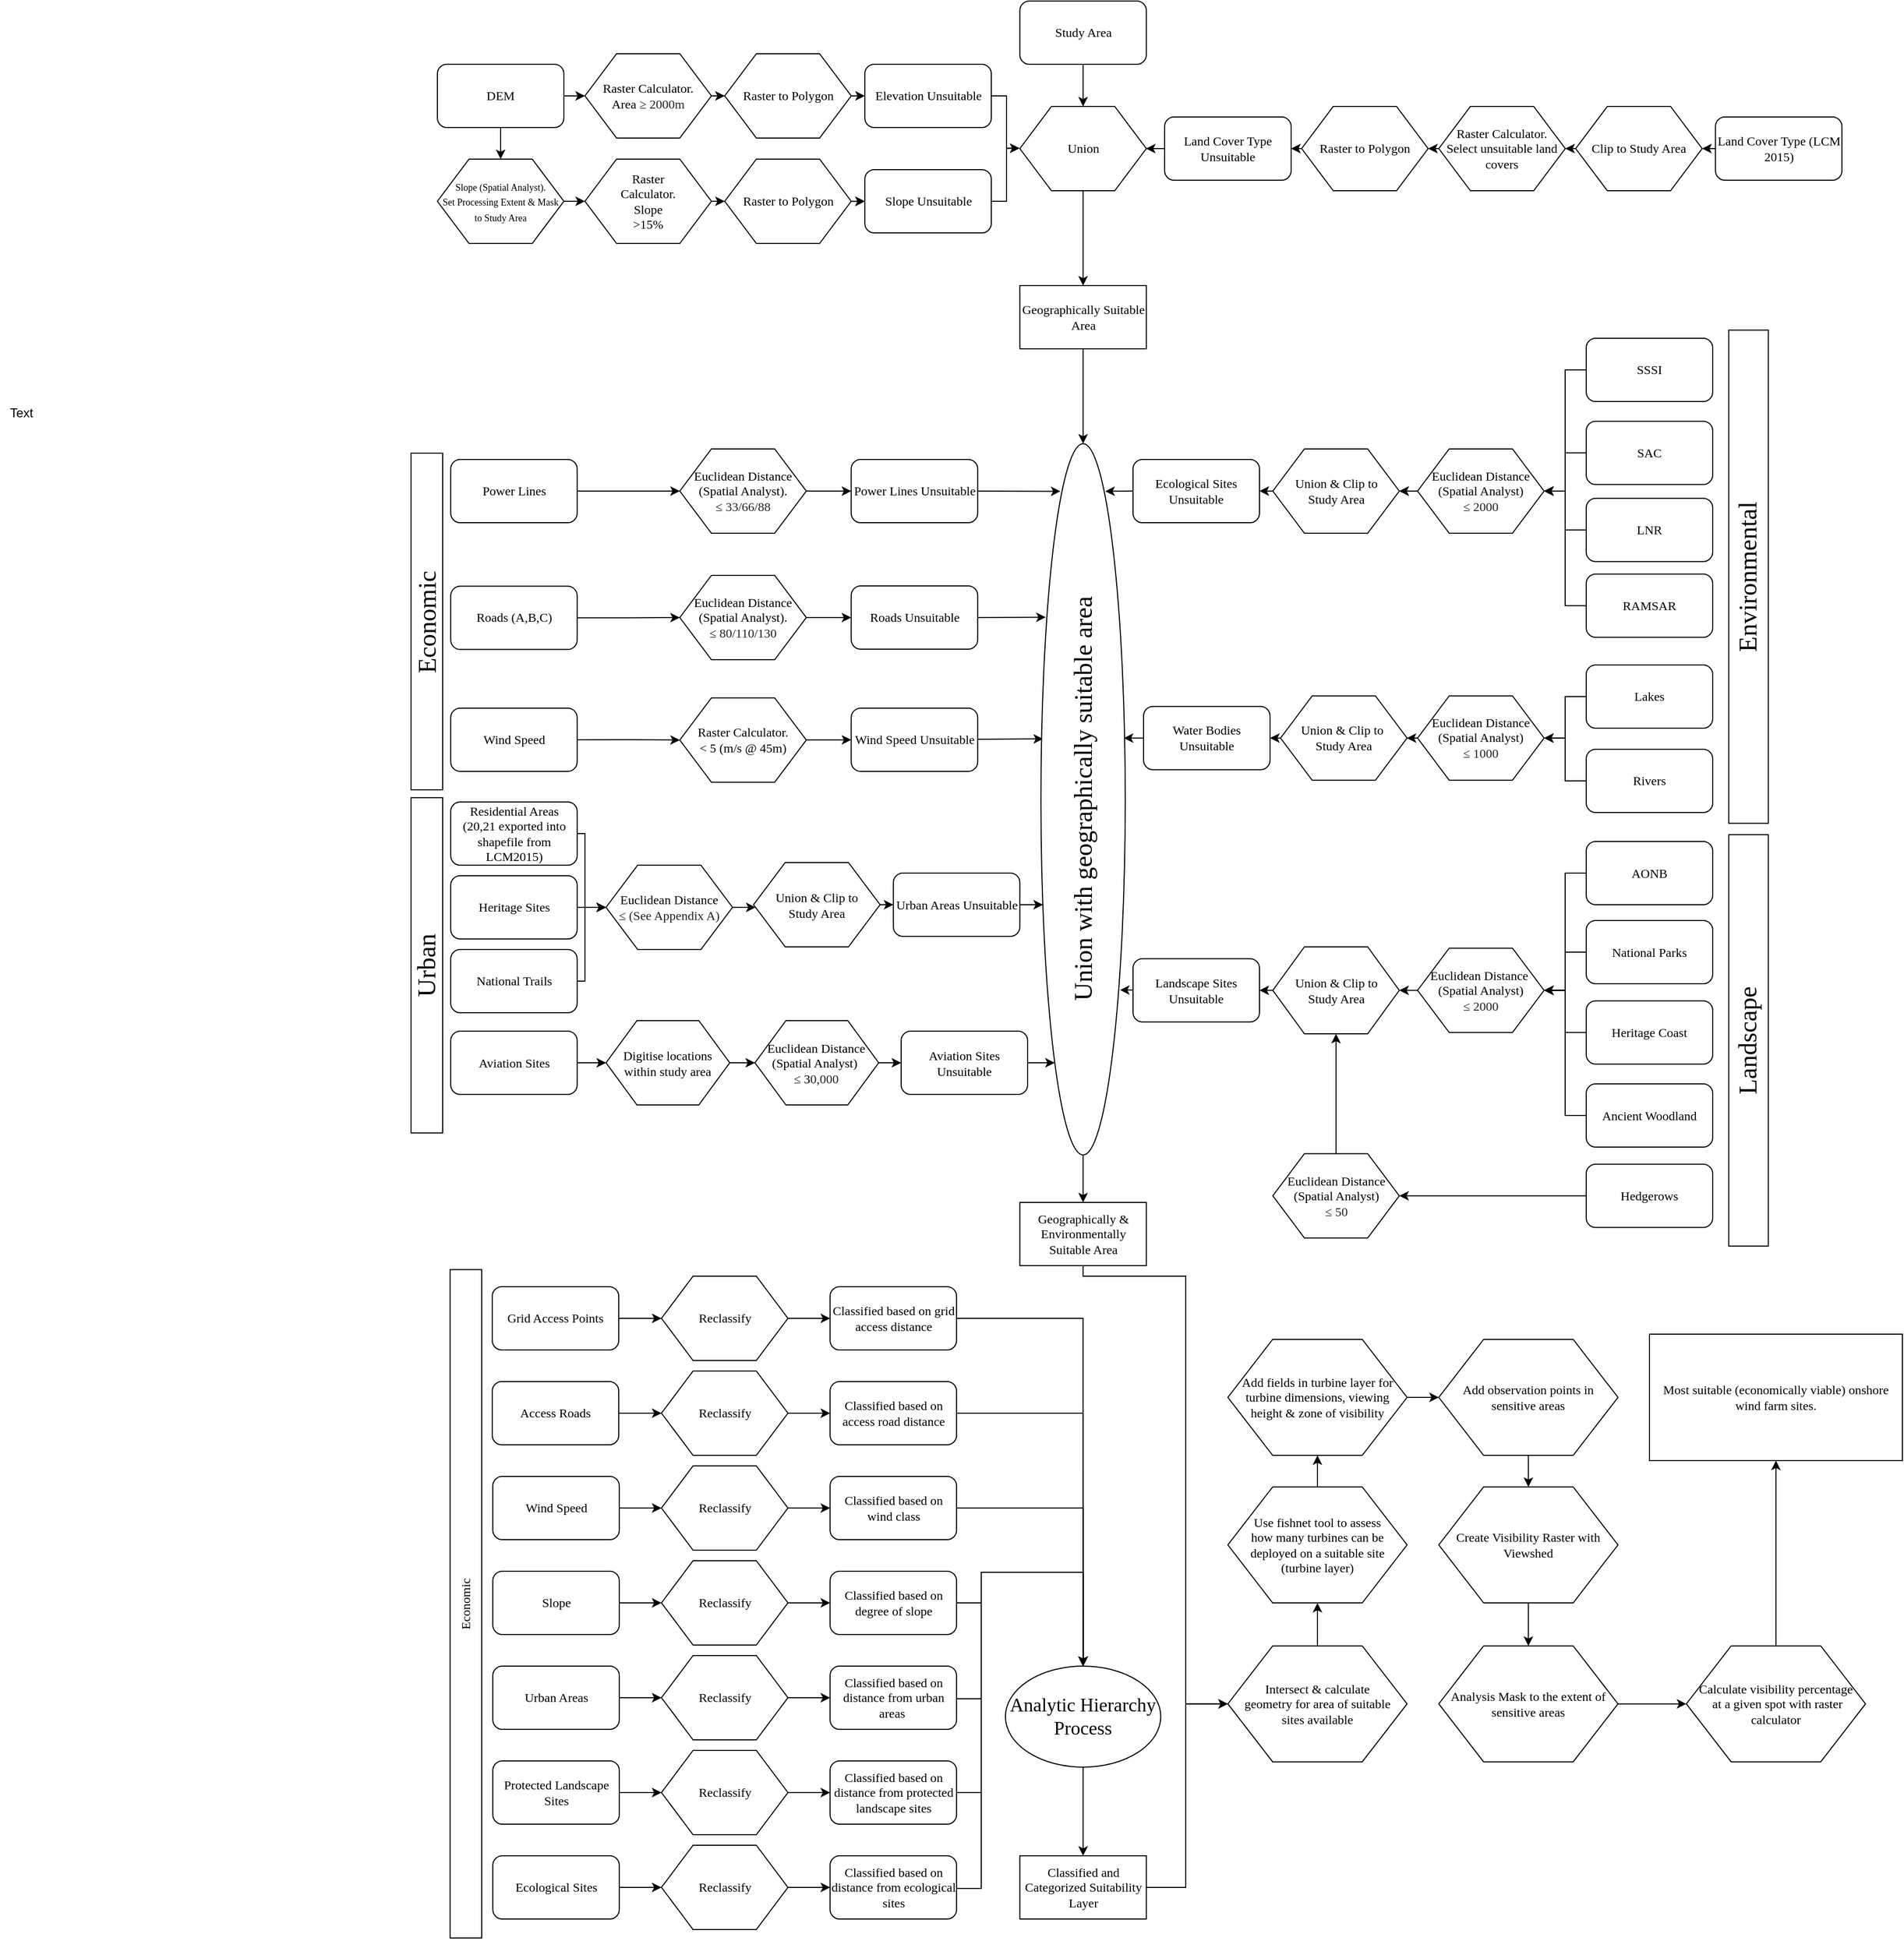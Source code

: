 <mxfile version="12.5.1" type="github"><diagram id="C5RBs43oDa-KdzZeNtuy" name="Page-1"><mxGraphModel dx="3711" dy="737" grid="1" gridSize="10" guides="1" tooltips="1" connect="1" arrows="1" fold="1" page="1" pageScale="1" pageWidth="1654" pageHeight="2336" math="0" shadow="0"><root><mxCell id="WIyWlLk6GJQsqaUBKTNV-0"/><mxCell id="WIyWlLk6GJQsqaUBKTNV-1" parent="WIyWlLk6GJQsqaUBKTNV-0"/><mxCell id="U9G6t_5P7GZVKfGeQdNS-464" value="" style="edgeStyle=none;rounded=0;orthogonalLoop=1;jettySize=auto;html=1;entryX=0;entryY=0.5;entryDx=0;entryDy=0;" edge="1" parent="WIyWlLk6GJQsqaUBKTNV-1" source="U9G6t_5P7GZVKfGeQdNS-0" target="U9G6t_5P7GZVKfGeQdNS-74"><mxGeometry relative="1" as="geometry"><mxPoint x="342.63" y="525" as="targetPoint"/></mxGeometry></mxCell><mxCell id="U9G6t_5P7GZVKfGeQdNS-0" value="&lt;font face=&quot;Times New Roman&quot;&gt;Power Lines&lt;/font&gt;" style="rounded=1;whiteSpace=wrap;html=1;" vertex="1" parent="WIyWlLk6GJQsqaUBKTNV-1"><mxGeometry x="142.63" y="495" width="120" height="60" as="geometry"/></mxCell><mxCell id="U9G6t_5P7GZVKfGeQdNS-186" style="edgeStyle=orthogonalEdgeStyle;rounded=0;orthogonalLoop=1;jettySize=auto;html=1;exitX=1;exitY=0.5;exitDx=0;exitDy=0;entryX=0;entryY=0.5;entryDx=0;entryDy=0;" edge="1" parent="WIyWlLk6GJQsqaUBKTNV-1" source="U9G6t_5P7GZVKfGeQdNS-1" target="U9G6t_5P7GZVKfGeQdNS-78"><mxGeometry relative="1" as="geometry"/></mxCell><mxCell id="U9G6t_5P7GZVKfGeQdNS-1" value="&lt;font face=&quot;Times New Roman&quot;&gt;Roads (A,B,C)&lt;/font&gt;" style="rounded=1;whiteSpace=wrap;html=1;" vertex="1" parent="WIyWlLk6GJQsqaUBKTNV-1"><mxGeometry x="142.63" y="615.31" width="120" height="60" as="geometry"/></mxCell><mxCell id="U9G6t_5P7GZVKfGeQdNS-388" style="edgeStyle=orthogonalEdgeStyle;rounded=0;orthogonalLoop=1;jettySize=auto;html=1;exitX=1;exitY=0.5;exitDx=0;exitDy=0;entryX=0.352;entryY=0.024;entryDx=0;entryDy=0;entryPerimeter=0;" edge="1" parent="WIyWlLk6GJQsqaUBKTNV-1" source="U9G6t_5P7GZVKfGeQdNS-2" target="U9G6t_5P7GZVKfGeQdNS-86"><mxGeometry relative="1" as="geometry"/></mxCell><mxCell id="U9G6t_5P7GZVKfGeQdNS-2" value="&lt;font face=&quot;Times New Roman&quot;&gt;Urban Areas Unsuitable&lt;/font&gt;" style="rounded=1;whiteSpace=wrap;html=1;" vertex="1" parent="WIyWlLk6GJQsqaUBKTNV-1"><mxGeometry x="562.63" y="887.5" width="120" height="60" as="geometry"/></mxCell><mxCell id="U9G6t_5P7GZVKfGeQdNS-188" style="edgeStyle=orthogonalEdgeStyle;rounded=0;orthogonalLoop=1;jettySize=auto;html=1;exitX=1;exitY=0.5;exitDx=0;exitDy=0;entryX=0;entryY=0.5;entryDx=0;entryDy=0;" edge="1" parent="WIyWlLk6GJQsqaUBKTNV-1" source="U9G6t_5P7GZVKfGeQdNS-3" target="U9G6t_5P7GZVKfGeQdNS-75"><mxGeometry relative="1" as="geometry"><Array as="points"><mxPoint x="311" y="761"/></Array></mxGeometry></mxCell><mxCell id="U9G6t_5P7GZVKfGeQdNS-3" value="&lt;font face=&quot;Times New Roman&quot;&gt;Wind Speed&lt;/font&gt;" style="rounded=1;whiteSpace=wrap;html=1;" vertex="1" parent="WIyWlLk6GJQsqaUBKTNV-1"><mxGeometry x="142.63" y="730.94" width="120" height="60" as="geometry"/></mxCell><mxCell id="U9G6t_5P7GZVKfGeQdNS-367" style="edgeStyle=orthogonalEdgeStyle;rounded=0;orthogonalLoop=1;jettySize=auto;html=1;exitX=1;exitY=0.5;exitDx=0;exitDy=0;entryX=0;entryY=0.5;entryDx=0;entryDy=0;" edge="1" parent="WIyWlLk6GJQsqaUBKTNV-1" source="U9G6t_5P7GZVKfGeQdNS-4" target="U9G6t_5P7GZVKfGeQdNS-80"><mxGeometry relative="1" as="geometry"><Array as="points"><mxPoint x="270" y="850"/><mxPoint x="270" y="920"/></Array></mxGeometry></mxCell><mxCell id="U9G6t_5P7GZVKfGeQdNS-4" value="&lt;font face=&quot;Times New Roman&quot;&gt;Residential Areas&lt;br&gt;(20,21 exported into shapefile from LCM2015)&lt;br&gt;&lt;/font&gt;" style="rounded=1;whiteSpace=wrap;html=1;" vertex="1" parent="WIyWlLk6GJQsqaUBKTNV-1"><mxGeometry x="142.63" y="820" width="120" height="60" as="geometry"/></mxCell><mxCell id="U9G6t_5P7GZVKfGeQdNS-7" value="&lt;font face=&quot;Times New Roman&quot; style=&quot;font-size: 24px&quot;&gt;Urban&lt;/font&gt;" style="rounded=0;whiteSpace=wrap;html=1;rotation=-90;textDirection=rtl;verticalAlign=middle;horizontal=1;labelBackgroundColor=none;" vertex="1" parent="WIyWlLk6GJQsqaUBKTNV-1"><mxGeometry x="-39.08" y="960" width="318.16" height="30" as="geometry"/></mxCell><mxCell id="U9G6t_5P7GZVKfGeQdNS-9" value="&lt;p&gt;&lt;font face=&quot;Times New Roman&quot; style=&quot;font-size: 24px&quot;&gt;Landscape&lt;/font&gt;&lt;/p&gt;" style="rounded=0;whiteSpace=wrap;html=1;rotation=-90;horizontal=1;" vertex="1" parent="WIyWlLk6GJQsqaUBKTNV-1"><mxGeometry x="1178.82" y="1027.5" width="390.35" height="37.5" as="geometry"/></mxCell><mxCell id="U9G6t_5P7GZVKfGeQdNS-10" value="&lt;font face=&quot;Times New Roman&quot; style=&quot;font-size: 24px&quot;&gt;Environmental&lt;/font&gt;" style="rounded=0;whiteSpace=wrap;html=1;rotation=-90;horizontal=1;spacing=2;textDirection=ltr;verticalAlign=middle;" vertex="1" parent="WIyWlLk6GJQsqaUBKTNV-1"><mxGeometry x="1140" y="587.5" width="467.99" height="37.5" as="geometry"/></mxCell><mxCell id="U9G6t_5P7GZVKfGeQdNS-14" value="&lt;font face=&quot;Times New Roman&quot; style=&quot;font-size: 24px&quot;&gt;Economic&lt;/font&gt;" style="rounded=0;whiteSpace=wrap;html=1;rotation=-90;textDirection=rtl;verticalAlign=middle;horizontal=1;labelBackgroundColor=none;" vertex="1" parent="WIyWlLk6GJQsqaUBKTNV-1"><mxGeometry x="-39.74" y="633.75" width="319.48" height="30" as="geometry"/></mxCell><mxCell id="U9G6t_5P7GZVKfGeQdNS-380" value="" style="edgeStyle=orthogonalEdgeStyle;rounded=0;orthogonalLoop=1;jettySize=auto;html=1;" edge="1" parent="WIyWlLk6GJQsqaUBKTNV-1" source="U9G6t_5P7GZVKfGeQdNS-15" target="U9G6t_5P7GZVKfGeQdNS-81"><mxGeometry relative="1" as="geometry"/></mxCell><mxCell id="U9G6t_5P7GZVKfGeQdNS-15" value="&lt;font face=&quot;Times New Roman&quot;&gt;Aviation Sites&lt;/font&gt;" style="rounded=1;whiteSpace=wrap;html=1;" vertex="1" parent="WIyWlLk6GJQsqaUBKTNV-1"><mxGeometry x="142.63" y="1037.5" width="120" height="60" as="geometry"/></mxCell><mxCell id="U9G6t_5P7GZVKfGeQdNS-370" style="edgeStyle=orthogonalEdgeStyle;rounded=0;orthogonalLoop=1;jettySize=auto;html=1;exitX=1;exitY=0.5;exitDx=0;exitDy=0;entryX=0;entryY=0.5;entryDx=0;entryDy=0;" edge="1" parent="WIyWlLk6GJQsqaUBKTNV-1" source="U9G6t_5P7GZVKfGeQdNS-16" target="U9G6t_5P7GZVKfGeQdNS-80"><mxGeometry relative="1" as="geometry"/></mxCell><mxCell id="U9G6t_5P7GZVKfGeQdNS-16" value="&lt;font face=&quot;Times New Roman&quot;&gt;Heritage Sites&lt;/font&gt;" style="rounded=1;whiteSpace=wrap;html=1;spacing=1;" vertex="1" parent="WIyWlLk6GJQsqaUBKTNV-1"><mxGeometry x="142.63" y="890" width="120" height="60" as="geometry"/></mxCell><mxCell id="U9G6t_5P7GZVKfGeQdNS-461" value="" style="edgeStyle=none;rounded=0;orthogonalLoop=1;jettySize=auto;html=1;entryX=0.585;entryY=0.025;entryDx=0;entryDy=0;entryPerimeter=0;" edge="1" parent="WIyWlLk6GJQsqaUBKTNV-1" source="U9G6t_5P7GZVKfGeQdNS-18" target="U9G6t_5P7GZVKfGeQdNS-86"><mxGeometry relative="1" as="geometry"><mxPoint x="722.63" y="760.94" as="targetPoint"/></mxGeometry></mxCell><mxCell id="U9G6t_5P7GZVKfGeQdNS-18" value="&lt;font face=&quot;Times New Roman&quot;&gt;Wind Speed Unsuitable&lt;/font&gt;" style="rounded=1;whiteSpace=wrap;html=1;" vertex="1" parent="WIyWlLk6GJQsqaUBKTNV-1"><mxGeometry x="522.63" y="730.94" width="120" height="60" as="geometry"/></mxCell><mxCell id="U9G6t_5P7GZVKfGeQdNS-335" style="edgeStyle=none;rounded=0;orthogonalLoop=1;jettySize=auto;html=1;exitX=1;exitY=0.5;exitDx=0;exitDy=0;entryX=0.756;entryY=0.057;entryDx=0;entryDy=0;entryPerimeter=0;" edge="1" parent="WIyWlLk6GJQsqaUBKTNV-1" source="U9G6t_5P7GZVKfGeQdNS-19" target="U9G6t_5P7GZVKfGeQdNS-86"><mxGeometry relative="1" as="geometry"/></mxCell><mxCell id="U9G6t_5P7GZVKfGeQdNS-19" value="&lt;font face=&quot;Times New Roman&quot;&gt;Roads Unsuitable&lt;/font&gt;" style="rounded=1;whiteSpace=wrap;html=1;" vertex="1" parent="WIyWlLk6GJQsqaUBKTNV-1"><mxGeometry x="522.63" y="615" width="120" height="60" as="geometry"/></mxCell><mxCell id="U9G6t_5P7GZVKfGeQdNS-264" style="edgeStyle=none;rounded=0;orthogonalLoop=1;jettySize=auto;html=1;exitX=1;exitY=0.5;exitDx=0;exitDy=0;entryX=0.933;entryY=0.231;entryDx=0;entryDy=0;entryPerimeter=0;" edge="1" parent="WIyWlLk6GJQsqaUBKTNV-1" source="U9G6t_5P7GZVKfGeQdNS-20" target="U9G6t_5P7GZVKfGeQdNS-86"><mxGeometry relative="1" as="geometry"><mxPoint x="710" y="525" as="targetPoint"/></mxGeometry></mxCell><mxCell id="U9G6t_5P7GZVKfGeQdNS-20" value="&lt;font face=&quot;Times New Roman&quot;&gt;Power Lines Unsuitable&lt;/font&gt;" style="rounded=1;whiteSpace=wrap;html=1;" vertex="1" parent="WIyWlLk6GJQsqaUBKTNV-1"><mxGeometry x="522.63" y="495" width="120" height="60" as="geometry"/></mxCell><mxCell id="U9G6t_5P7GZVKfGeQdNS-286" value="" style="edgeStyle=none;rounded=0;orthogonalLoop=1;jettySize=auto;html=1;" edge="1" parent="WIyWlLk6GJQsqaUBKTNV-1" source="U9G6t_5P7GZVKfGeQdNS-21"><mxGeometry relative="1" as="geometry"><mxPoint x="742.63" y="160.0" as="targetPoint"/></mxGeometry></mxCell><mxCell id="U9G6t_5P7GZVKfGeQdNS-21" value="&lt;font face=&quot;Times New Roman&quot;&gt;Study Area&lt;/font&gt;" style="rounded=1;whiteSpace=wrap;html=1;" vertex="1" parent="WIyWlLk6GJQsqaUBKTNV-1"><mxGeometry x="682.63" y="60" width="120" height="60" as="geometry"/></mxCell><mxCell id="U9G6t_5P7GZVKfGeQdNS-72" style="edgeStyle=orthogonalEdgeStyle;rounded=0;orthogonalLoop=1;jettySize=auto;html=1;exitX=0;exitY=0.5;exitDx=0;exitDy=0;entryX=1;entryY=0.5;entryDx=0;entryDy=0;" edge="1" parent="WIyWlLk6GJQsqaUBKTNV-1" source="U9G6t_5P7GZVKfGeQdNS-391" target="U9G6t_5P7GZVKfGeQdNS-69"><mxGeometry relative="1" as="geometry"/></mxCell><mxCell id="U9G6t_5P7GZVKfGeQdNS-22" value="&lt;font face=&quot;Times New Roman&quot;&gt;Land Cover Type (LCM 2015)&lt;/font&gt;" style="rounded=1;whiteSpace=wrap;html=1;" vertex="1" parent="WIyWlLk6GJQsqaUBKTNV-1"><mxGeometry x="1342.63" y="170" width="120" height="60" as="geometry"/></mxCell><mxCell id="U9G6t_5P7GZVKfGeQdNS-401" style="edgeStyle=orthogonalEdgeStyle;rounded=0;orthogonalLoop=1;jettySize=auto;html=1;exitX=0.5;exitY=1;exitDx=0;exitDy=0;entryX=0.5;entryY=0;entryDx=0;entryDy=0;" edge="1" parent="WIyWlLk6GJQsqaUBKTNV-1" source="U9G6t_5P7GZVKfGeQdNS-23" target="U9G6t_5P7GZVKfGeQdNS-46"><mxGeometry relative="1" as="geometry"/></mxCell><mxCell id="U9G6t_5P7GZVKfGeQdNS-402" style="edgeStyle=orthogonalEdgeStyle;rounded=0;orthogonalLoop=1;jettySize=auto;html=1;exitX=1;exitY=0.5;exitDx=0;exitDy=0;entryX=0;entryY=0.5;entryDx=0;entryDy=0;" edge="1" parent="WIyWlLk6GJQsqaUBKTNV-1" source="U9G6t_5P7GZVKfGeQdNS-23" target="U9G6t_5P7GZVKfGeQdNS-47"><mxGeometry relative="1" as="geometry"/></mxCell><mxCell id="U9G6t_5P7GZVKfGeQdNS-23" value="&lt;font face=&quot;Times New Roman&quot;&gt;DEM&lt;/font&gt;" style="rounded=1;whiteSpace=wrap;html=1;" vertex="1" parent="WIyWlLk6GJQsqaUBKTNV-1"><mxGeometry x="130.0" y="120" width="120" height="60" as="geometry"/></mxCell><mxCell id="U9G6t_5P7GZVKfGeQdNS-310" style="edgeStyle=orthogonalEdgeStyle;rounded=0;orthogonalLoop=1;jettySize=auto;html=1;entryX=1;entryY=0.5;entryDx=0;entryDy=0;" edge="1" parent="WIyWlLk6GJQsqaUBKTNV-1" source="U9G6t_5P7GZVKfGeQdNS-32" target="U9G6t_5P7GZVKfGeQdNS-128"><mxGeometry relative="1" as="geometry"/></mxCell><mxCell id="U9G6t_5P7GZVKfGeQdNS-32" value="&lt;font face=&quot;Times New Roman&quot;&gt;Ancient Woodland&lt;/font&gt;" style="rounded=1;whiteSpace=wrap;html=1;" vertex="1" parent="WIyWlLk6GJQsqaUBKTNV-1"><mxGeometry x="1220" y="1087.5" width="120" height="60" as="geometry"/></mxCell><mxCell id="U9G6t_5P7GZVKfGeQdNS-309" style="edgeStyle=orthogonalEdgeStyle;rounded=0;orthogonalLoop=1;jettySize=auto;html=1;entryX=1;entryY=0.5;entryDx=0;entryDy=0;" edge="1" parent="WIyWlLk6GJQsqaUBKTNV-1" source="U9G6t_5P7GZVKfGeQdNS-34" target="U9G6t_5P7GZVKfGeQdNS-129"><mxGeometry relative="1" as="geometry"/></mxCell><mxCell id="U9G6t_5P7GZVKfGeQdNS-34" value="&lt;font face=&quot;Times New Roman&quot;&gt;Hedgerows&lt;/font&gt;" style="rounded=1;whiteSpace=wrap;html=1;" vertex="1" parent="WIyWlLk6GJQsqaUBKTNV-1"><mxGeometry x="1220" y="1163.75" width="120" height="60" as="geometry"/></mxCell><mxCell id="U9G6t_5P7GZVKfGeQdNS-307" style="edgeStyle=orthogonalEdgeStyle;rounded=0;orthogonalLoop=1;jettySize=auto;html=1;exitX=0;exitY=0.5;exitDx=0;exitDy=0;entryX=1;entryY=0.5;entryDx=0;entryDy=0;" edge="1" parent="WIyWlLk6GJQsqaUBKTNV-1" source="U9G6t_5P7GZVKfGeQdNS-35" target="U9G6t_5P7GZVKfGeQdNS-128"><mxGeometry relative="1" as="geometry"/></mxCell><mxCell id="U9G6t_5P7GZVKfGeQdNS-35" value="&lt;font face=&quot;Times New Roman&quot;&gt;Heritage Coast&lt;/font&gt;" style="rounded=1;whiteSpace=wrap;html=1;" vertex="1" parent="WIyWlLk6GJQsqaUBKTNV-1"><mxGeometry x="1220" y="1008.75" width="120" height="60" as="geometry"/></mxCell><mxCell id="U9G6t_5P7GZVKfGeQdNS-305" style="edgeStyle=orthogonalEdgeStyle;rounded=0;orthogonalLoop=1;jettySize=auto;html=1;entryX=1;entryY=0.5;entryDx=0;entryDy=0;" edge="1" parent="WIyWlLk6GJQsqaUBKTNV-1" source="U9G6t_5P7GZVKfGeQdNS-36" target="U9G6t_5P7GZVKfGeQdNS-128"><mxGeometry relative="1" as="geometry"/></mxCell><mxCell id="U9G6t_5P7GZVKfGeQdNS-36" value="&lt;font face=&quot;Times New Roman&quot;&gt;National Parks&lt;/font&gt;" style="rounded=1;whiteSpace=wrap;html=1;" vertex="1" parent="WIyWlLk6GJQsqaUBKTNV-1"><mxGeometry x="1220" y="932.5" width="120" height="60" as="geometry"/></mxCell><mxCell id="U9G6t_5P7GZVKfGeQdNS-304" style="edgeStyle=orthogonalEdgeStyle;rounded=0;orthogonalLoop=1;jettySize=auto;html=1;entryX=1;entryY=0.5;entryDx=0;entryDy=0;" edge="1" parent="WIyWlLk6GJQsqaUBKTNV-1" source="U9G6t_5P7GZVKfGeQdNS-37" target="U9G6t_5P7GZVKfGeQdNS-128"><mxGeometry relative="1" as="geometry"/></mxCell><mxCell id="U9G6t_5P7GZVKfGeQdNS-37" value="&lt;font face=&quot;Times New Roman&quot;&gt;AONB&lt;/font&gt;" style="rounded=1;whiteSpace=wrap;html=1;" vertex="1" parent="WIyWlLk6GJQsqaUBKTNV-1"><mxGeometry x="1220" y="857.5" width="120" height="60" as="geometry"/></mxCell><mxCell id="U9G6t_5P7GZVKfGeQdNS-403" style="edgeStyle=orthogonalEdgeStyle;rounded=0;orthogonalLoop=1;jettySize=auto;html=1;exitX=1;exitY=0.5;exitDx=0;exitDy=0;entryX=0;entryY=0.5;entryDx=0;entryDy=0;" edge="1" parent="WIyWlLk6GJQsqaUBKTNV-1" source="U9G6t_5P7GZVKfGeQdNS-46" target="U9G6t_5P7GZVKfGeQdNS-332"><mxGeometry relative="1" as="geometry"/></mxCell><mxCell id="U9G6t_5P7GZVKfGeQdNS-46" value="&lt;p&gt;&lt;font face=&quot;Times New Roman&quot; style=&quot;font-size: 9px&quot;&gt;Slope (Spatial Analyst). Set&amp;nbsp;&lt;/font&gt;&lt;span style=&quot;font-size: 9px ; font-family: &amp;#34;times new roman&amp;#34;&quot;&gt;Processing Extent &amp;amp; Mask to Study Area&lt;/span&gt;&lt;/p&gt;" style="shape=hexagon;perimeter=hexagonPerimeter2;whiteSpace=wrap;html=1;labelBackgroundColor=none;align=center;" vertex="1" parent="WIyWlLk6GJQsqaUBKTNV-1"><mxGeometry x="130" y="210" width="120" height="80" as="geometry"/></mxCell><mxCell id="U9G6t_5P7GZVKfGeQdNS-54" style="edgeStyle=orthogonalEdgeStyle;rounded=0;orthogonalLoop=1;jettySize=auto;html=1;exitX=1;exitY=0.5;exitDx=0;exitDy=0;entryX=0;entryY=0.5;entryDx=0;entryDy=0;" edge="1" parent="WIyWlLk6GJQsqaUBKTNV-1" source="U9G6t_5P7GZVKfGeQdNS-47" target="U9G6t_5P7GZVKfGeQdNS-52"><mxGeometry relative="1" as="geometry"/></mxCell><mxCell id="U9G6t_5P7GZVKfGeQdNS-405" style="edgeStyle=orthogonalEdgeStyle;rounded=0;orthogonalLoop=1;jettySize=auto;html=1;exitX=1;exitY=0.5;exitDx=0;exitDy=0;entryX=0;entryY=0.5;entryDx=0;entryDy=0;" edge="1" parent="WIyWlLk6GJQsqaUBKTNV-1" source="U9G6t_5P7GZVKfGeQdNS-47" target="U9G6t_5P7GZVKfGeQdNS-400"><mxGeometry relative="1" as="geometry"/></mxCell><mxCell id="U9G6t_5P7GZVKfGeQdNS-47" value="&lt;font style=&quot;font-size: 12px&quot; face=&quot;Times New Roman&quot;&gt;Raster Calculator. Area&amp;nbsp;&lt;span style=&quot;color: rgb(34 , 34 , 34) ; text-align: left ; background-color: rgb(255 , 255 , 255)&quot;&gt;≥ 2000m&lt;/span&gt;&lt;/font&gt;" style="shape=hexagon;perimeter=hexagonPerimeter2;whiteSpace=wrap;html=1;labelBackgroundColor=none;" vertex="1" parent="WIyWlLk6GJQsqaUBKTNV-1"><mxGeometry x="270" y="110" width="120" height="80" as="geometry"/></mxCell><mxCell id="U9G6t_5P7GZVKfGeQdNS-57" style="edgeStyle=orthogonalEdgeStyle;rounded=0;orthogonalLoop=1;jettySize=auto;html=1;exitX=1;exitY=0.5;exitDx=0;exitDy=0;entryX=0;entryY=0.5;entryDx=0;entryDy=0;" edge="1" parent="WIyWlLk6GJQsqaUBKTNV-1" source="U9G6t_5P7GZVKfGeQdNS-52"><mxGeometry relative="1" as="geometry"><mxPoint x="682.333" y="199.667" as="targetPoint"/><Array as="points"><mxPoint x="670" y="150"/><mxPoint x="670" y="200"/></Array></mxGeometry></mxCell><mxCell id="U9G6t_5P7GZVKfGeQdNS-52" value="&lt;font face=&quot;Times New Roman&quot;&gt;Elevation Unsuitable&lt;/font&gt;" style="rounded=1;whiteSpace=wrap;html=1;labelBackgroundColor=none;" vertex="1" parent="WIyWlLk6GJQsqaUBKTNV-1"><mxGeometry x="535.55" y="120" width="120" height="60" as="geometry"/></mxCell><mxCell id="U9G6t_5P7GZVKfGeQdNS-59" style="edgeStyle=orthogonalEdgeStyle;rounded=0;orthogonalLoop=1;jettySize=auto;html=1;exitX=1;exitY=0.5;exitDx=0;exitDy=0;entryX=0;entryY=0.5;entryDx=0;entryDy=0;" edge="1" parent="WIyWlLk6GJQsqaUBKTNV-1" source="U9G6t_5P7GZVKfGeQdNS-53"><mxGeometry relative="1" as="geometry"><mxPoint x="682.333" y="199.667" as="targetPoint"/><Array as="points"><mxPoint x="670" y="250"/><mxPoint x="670" y="200"/></Array></mxGeometry></mxCell><mxCell id="U9G6t_5P7GZVKfGeQdNS-53" value="&lt;font face=&quot;Times New Roman&quot;&gt;Slope Unsuitable&lt;/font&gt;" style="rounded=1;whiteSpace=wrap;html=1;labelBackgroundColor=none;" vertex="1" parent="WIyWlLk6GJQsqaUBKTNV-1"><mxGeometry x="535.55" y="220" width="120" height="60" as="geometry"/></mxCell><mxCell id="U9G6t_5P7GZVKfGeQdNS-287" value="" style="edgeStyle=none;rounded=0;orthogonalLoop=1;jettySize=auto;html=1;" edge="1" parent="WIyWlLk6GJQsqaUBKTNV-1" target="U9G6t_5P7GZVKfGeQdNS-73"><mxGeometry relative="1" as="geometry"><mxPoint x="742.63" y="240.0" as="sourcePoint"/></mxGeometry></mxCell><mxCell id="U9G6t_5P7GZVKfGeQdNS-68" style="edgeStyle=orthogonalEdgeStyle;rounded=0;orthogonalLoop=1;jettySize=auto;html=1;exitX=0;exitY=0.5;exitDx=0;exitDy=0;entryX=1;entryY=0.5;entryDx=0;entryDy=0;" edge="1" parent="WIyWlLk6GJQsqaUBKTNV-1" source="U9G6t_5P7GZVKfGeQdNS-67"><mxGeometry relative="1" as="geometry"><mxPoint x="802.333" y="199.667" as="targetPoint"/></mxGeometry></mxCell><mxCell id="U9G6t_5P7GZVKfGeQdNS-67" value="&lt;font face=&quot;Times New Roman&quot;&gt;Land Cover Type Unsuitable&lt;/font&gt;" style="rounded=1;whiteSpace=wrap;html=1;labelBackgroundColor=none;" vertex="1" parent="WIyWlLk6GJQsqaUBKTNV-1"><mxGeometry x="820" y="170" width="120" height="60" as="geometry"/></mxCell><mxCell id="U9G6t_5P7GZVKfGeQdNS-70" style="edgeStyle=orthogonalEdgeStyle;rounded=0;orthogonalLoop=1;jettySize=auto;html=1;exitX=0;exitY=0.5;exitDx=0;exitDy=0;entryX=1;entryY=0.5;entryDx=0;entryDy=0;" edge="1" parent="WIyWlLk6GJQsqaUBKTNV-1" source="U9G6t_5P7GZVKfGeQdNS-395" target="U9G6t_5P7GZVKfGeQdNS-67"><mxGeometry relative="1" as="geometry"/></mxCell><mxCell id="U9G6t_5P7GZVKfGeQdNS-69" value="&lt;font face=&quot;Times New Roman&quot;&gt;Raster Calculator. Select unsuitable land covers&lt;/font&gt;" style="shape=hexagon;perimeter=hexagonPerimeter2;whiteSpace=wrap;html=1;labelBackgroundColor=none;" vertex="1" parent="WIyWlLk6GJQsqaUBKTNV-1"><mxGeometry x="1080.13" y="160" width="120" height="80" as="geometry"/></mxCell><mxCell id="U9G6t_5P7GZVKfGeQdNS-289" value="" style="edgeStyle=none;rounded=0;orthogonalLoop=1;jettySize=auto;html=1;entryX=1;entryY=0.5;entryDx=0;entryDy=0;" edge="1" parent="WIyWlLk6GJQsqaUBKTNV-1" source="U9G6t_5P7GZVKfGeQdNS-73" target="U9G6t_5P7GZVKfGeQdNS-86"><mxGeometry relative="1" as="geometry"><mxPoint x="743" y="470" as="targetPoint"/></mxGeometry></mxCell><mxCell id="U9G6t_5P7GZVKfGeQdNS-73" value="&lt;font face=&quot;Times New Roman&quot;&gt;Geographically Suitable Area&lt;/font&gt;" style="rounded=0;whiteSpace=wrap;html=1;labelBackgroundColor=none;" vertex="1" parent="WIyWlLk6GJQsqaUBKTNV-1"><mxGeometry x="682.63" y="330" width="120" height="60" as="geometry"/></mxCell><mxCell id="U9G6t_5P7GZVKfGeQdNS-462" value="" style="edgeStyle=none;rounded=0;orthogonalLoop=1;jettySize=auto;html=1;" edge="1" parent="WIyWlLk6GJQsqaUBKTNV-1" source="U9G6t_5P7GZVKfGeQdNS-74" target="U9G6t_5P7GZVKfGeQdNS-20"><mxGeometry relative="1" as="geometry"/></mxCell><mxCell id="U9G6t_5P7GZVKfGeQdNS-74" value="&lt;font face=&quot;Times New Roman&quot;&gt;&lt;br&gt;Euclidean Distance (Spatial Analyst).&lt;br&gt;&lt;/font&gt;&lt;font style=&quot;font-size: 12px&quot; face=&quot;Times New Roman&quot;&gt;&lt;span style=&quot;color: rgb(34 , 34 , 34) ; text-align: left ; background-color: rgb(255 , 255 , 255)&quot;&gt;≤&lt;/span&gt;&lt;font&gt;&lt;span style=&quot;color: rgb(34 , 34 , 34) ; text-align: left ; background-color: rgb(255 , 255 , 255)&quot;&gt;&amp;nbsp;33/66/88&lt;/span&gt;&lt;br&gt;&lt;/font&gt;&lt;/font&gt;&lt;span style=&quot;color: rgba(0 , 0 , 0 , 0) ; font-family: monospace ; font-size: 0px ; white-space: nowrap&quot;&gt;%3CmxGraphModel%3E%3Croot%3E%3CmxCell%20id%3D%220%22%2F%3E%3CmxCell%20id%3D%221%22%20parent%3D%220%22%2F%3E%3CmxCell%20id%3D%222%22%20value%3D%22%26lt%3Bblockquote%26gt%3B%26lt%3Bfont%20face%3D%26quot%3BTimes%20New%20Roman%26quot%3B%26gt%3BSlope%20(Spatial%20Analyst)%20%26amp%3Bgt%3B15%25%26lt%3B%2Ffont%26gt%3B%26lt%3B%2Fblockquote%26gt%3B%22%20style%3D%22shape%3Dhexagon%3Bperimeter%3DhexagonPerimeter2%3BwhiteSpace%3Dwrap%3Bhtml%3D1%3BlabelBackgroundColor%3Dnone%3Balign%3Dcenter%3B%22%20vertex%3D%221%22%20parent%3D%221%22%3E%3CmxGeometry%20x%3D%22362.63%22%20y%3D%22210%22%20width%3D%22120%22%20height%3D%2280%22%20as%3D%22geometry%22%2F%3E%3C%2FmxCell%3E%3C%2Froot%3E%3C%2FmxGraphModel%3E&lt;/span&gt;&lt;font face=&quot;Times New Roman&quot;&gt;&amp;nbsp;&lt;/font&gt;&lt;span style=&quot;color: rgba(0 , 0 , 0 , 0) ; font-family: monospace ; font-size: 0px ; white-space: nowrap&quot;&gt;%3CmxGraphModel%3E%3Croot%3E%3CmxCell%20id%3D%220%22%2F%3E%3CmxCell%20id%3D%221%22%20parent%3D%220%22%2F%3E%3CmxCell%20id%3D%222%22%20value%3D%22%26lt%3Bblockquote%26gt%3B%26lt%3Bfont%20face%3D%26quot%3BTimes%20New%20Roman%26quot%3B%26gt%3BSlope%20(Spatial%20Analyst)%20%26amp%3Bgt%3B15%25%26lt%3B%2Ffont%26gt%3B%26lt%3B%2Fblockquote%26gt%3B%22%20style%3D%22shape%3Dhexagon%3Bperimeter%3DhexagonPerimeter2%3BwhiteSpace%3Dwrap%3Bhtml%3D1%3BlabelBackgroundColor%3Dnone%3Balign%3Dcenter%3B%22%20vertex%3D%221%22%20parent%3D%221%22%3E%3CmxGeometry%20x%3D%22362.63%22%20y%3D%22210%22%20width%3D%22120%22%20height%3D%2280%22%20as%3D%22geometry%22%2F%3E%3C%2FmxCell%3E%3C%2Froot%3E%3C%2FmxGraphModel%3E&lt;/span&gt;" style="shape=hexagon;perimeter=hexagonPerimeter2;whiteSpace=wrap;html=1;labelBackgroundColor=none;" vertex="1" parent="WIyWlLk6GJQsqaUBKTNV-1"><mxGeometry x="360" y="485" width="120" height="80" as="geometry"/></mxCell><mxCell id="U9G6t_5P7GZVKfGeQdNS-457" value="" style="edgeStyle=none;rounded=0;orthogonalLoop=1;jettySize=auto;html=1;" edge="1" parent="WIyWlLk6GJQsqaUBKTNV-1" source="U9G6t_5P7GZVKfGeQdNS-75" target="U9G6t_5P7GZVKfGeQdNS-18"><mxGeometry relative="1" as="geometry"/></mxCell><mxCell id="U9G6t_5P7GZVKfGeQdNS-75" value="&lt;font face=&quot;Times New Roman&quot;&gt;Raster Calculator. &lt;br&gt;&amp;lt; 5 (m/s @ 45m)&lt;/font&gt;" style="shape=hexagon;perimeter=hexagonPerimeter2;whiteSpace=wrap;html=1;labelBackgroundColor=none;" vertex="1" parent="WIyWlLk6GJQsqaUBKTNV-1"><mxGeometry x="360" y="721.25" width="120" height="80" as="geometry"/></mxCell><mxCell id="U9G6t_5P7GZVKfGeQdNS-196" style="edgeStyle=orthogonalEdgeStyle;rounded=0;orthogonalLoop=1;jettySize=auto;html=1;exitX=1;exitY=0.5;exitDx=0;exitDy=0;entryX=0;entryY=0.5;entryDx=0;entryDy=0;" edge="1" parent="WIyWlLk6GJQsqaUBKTNV-1" source="U9G6t_5P7GZVKfGeQdNS-78" target="U9G6t_5P7GZVKfGeQdNS-19"><mxGeometry relative="1" as="geometry"/></mxCell><mxCell id="U9G6t_5P7GZVKfGeQdNS-78" value="&lt;font face=&quot;Times New Roman&quot; style=&quot;white-space: normal&quot;&gt;&lt;br&gt;Euclidean Distance (Spatial Analyst).&lt;br&gt;&lt;/font&gt;&lt;font face=&quot;Times New Roman&quot; style=&quot;white-space: normal&quot;&gt;&lt;span style=&quot;color: rgb(34 , 34 , 34) ; text-align: left ; background-color: rgb(255 , 255 , 255)&quot;&gt;≤ 80/110/130&lt;/span&gt;&lt;br&gt;&lt;/font&gt;&lt;span style=&quot;color: rgba(0 , 0 , 0 , 0) ; font-family: monospace ; font-size: 0px&quot;&gt;%3CmxGraphModel%3E%3Croot%3E%3CmxCell%20id%3D%220%22%2F%3E%3CmxCell%20id%3D%221%22%20parent%3D%220%22%2F%3E%3CmxCell%20id%3D%222%22%20value%3D%22%26lt%3Bblockquote%26gt%3B%26lt%3Bfont%20face%3D%26quot%3BTimes%20New%20Roman%26quot%3B%26gt%3BSlope%20(Spatial%20Analyst)%20%26amp%3Bgt%3B15%25%26lt%3B%2Ffont%26gt%3B%26lt%3B%2Fblockquote%26gt%3B%22%20style%3D%22shape%3Dhexagon%3Bperimeter%3DhexagonPerimeter2%3BwhiteSpace%3Dwrap%3Bhtml%3D1%3BlabelBackgroundColor%3Dnone%3Balign%3Dcenter%3B%22%20vertex%3D%221%22%20parent%3D%221%22%3E%3CmxGeometry%20x%3D%22362.63%22%20y%3D%22210%22%20width%3D%22120%22%20height%3D%2280%22%20as%3D%22geometry%22%2F%3E%3C%2FmxCell%3E%3C%2Froot%3E%3C%2FmxGraphModel%3E&lt;/span&gt;&lt;font face=&quot;Times New Roman&quot; style=&quot;white-space: normal&quot;&gt;&amp;nbsp;&lt;/font&gt;&lt;span style=&quot;color: rgba(0 , 0 , 0 , 0) ; font-family: monospace ; font-size: 0px&quot;&gt;%3CmxGraphModel%3E%3Croot%3E%3CmxCell%20id%3D%220%22%2F%3E%3CmxCell%20id%3D%221%22%20parent%3D%220%22%2F%3E%3CmxCell%20id%3D%222%22%20value%3D%22%26lt%3Bblockquote%26gt%3B%26lt%3Bfont%20face%3D%26quot%3BTimes%20New%20Roman%26quot%3B%26gt%3BSlope%20(Spatial%20Analyst)%20%26amp%3Bgt%3B15%25%26lt%3B%2Ffont%26gt%3B%26lt%3B%2Fblockquote%26gt%3B%22%20style%3D%22shape%3Dhexagon%3Bperimeter%3DhexagonPerimeter2%3BwhiteSpace%3Dwrap%3Bhtml%3D1%3BlabelBackgroundColor%3Dnone%3Balign%3Dcenter%3B%22%20vertex%3D%221%22%20parent%3D%221%22%3E%3CmxGeometry%20x%3D%22362.63%22%20y%3D%22210%22%20width%3D%22120%22%20height%3D%2280%22%20as%3D%22geometry%22%2F%3E%3C%2FmxCell%3E%3C%2Froot%3E%3C%2FmxGraphModel%3E&lt;/span&gt;" style="shape=hexagon;perimeter=hexagonPerimeter2;whiteSpace=wrap;html=1;labelBackgroundColor=none;" vertex="1" parent="WIyWlLk6GJQsqaUBKTNV-1"><mxGeometry x="360" y="605" width="120" height="80" as="geometry"/></mxCell><mxCell id="U9G6t_5P7GZVKfGeQdNS-372" value="" style="edgeStyle=orthogonalEdgeStyle;rounded=0;orthogonalLoop=1;jettySize=auto;html=1;" edge="1" parent="WIyWlLk6GJQsqaUBKTNV-1" source="U9G6t_5P7GZVKfGeQdNS-80" target="U9G6t_5P7GZVKfGeQdNS-82"><mxGeometry relative="1" as="geometry"><Array as="points"><mxPoint x="540" y="930"/><mxPoint x="540" y="930"/></Array></mxGeometry></mxCell><mxCell id="U9G6t_5P7GZVKfGeQdNS-80" value="&lt;font face=&quot;Times New Roman&quot;&gt;&lt;br&gt;&lt;/font&gt;&lt;font face=&quot;Times New Roman&quot;&gt;Euclidean Distance&lt;/font&gt;&lt;font face=&quot;Times New Roman&quot;&gt;&lt;br&gt;&lt;/font&gt;&lt;span style=&quot;color: rgb(34 , 34 , 34) ; font-family: &amp;#34;times new roman&amp;#34; ; text-align: left ; background-color: rgb(255 , 255 , 255)&quot;&gt;≤&amp;nbsp;&lt;/span&gt;&lt;span style=&quot;color: rgb(34 , 34 , 34) ; font-family: &amp;#34;times new roman&amp;#34; ; text-align: left ; background-color: rgb(255 , 255 , 255)&quot;&gt;(See Appendix A)&lt;br&gt;&lt;/span&gt;&lt;span style=&quot;color: rgba(0 , 0 , 0 , 0) ; font-family: monospace ; font-size: 0px&quot;&gt;%3CmxGraphModel%3E%3Croot%3E%3CmxCell%20id%3D%220%22%2F%3E%3CmxCell%20id%3D%221%22%20parent%3D%220%22%2F%3E%3CmxCell%20id%3D%222%22%20value%3D%22%26lt%3Bblockquote%26gt%3B%26lt%3Bfont%20face%3D%26quot%3BTimes%20New%20Roman%26quot%3B%26gt%3BSlope%20(Spatial%20Analyst)%20%26amp%3Bgt%3B15%25%26lt%3B%2Ffont%26gt%3B%26lt%3B%2Fblockquote%26gt%3B%22%20style%3D%22shape%3Dhexagon%3Bperimeter%3DhexagonPerimeter2%3BwhiteSpace%3Dwrap%3Bhtml%3D1%3BlabelBackgroundColor%3Dnone%3Balign%3Dcenter%3B%22%20vertex%3D%221%22%20parent%3D%221%22%3E%3CmxGeometry%20x%3D%22362.63%22%20y%3D%22210%22%20width%3D%22120%22%20height%3D%2280%22%20as%3D%22geometry%22%2F%3E%3C%2FmxCell%3E%3C%2Froot%3E%3C%2FmxGraphModel%3E&lt;/span&gt;&lt;font face=&quot;Times New Roman&quot;&gt;&amp;nbsp;&lt;/font&gt;&lt;span style=&quot;color: rgba(0 , 0 , 0 , 0) ; font-family: monospace ; font-size: 0px&quot;&gt;%3CmxGraphModel%3E%3Croot%3E%3CmxCell%20id%3D%220%22%2F%3E%3CmxCell%20id%3D%221%22%20parent%3D%220%22%2F%3E%3CmxCell%20id%3D%222%22%20value%3D%22%26lt%3Bblockquote%26gt%3B%26lt%3Bfont%20face%3D%26quot%3BTimes%20New%20Roman%26quot%3B%26gt%3BSlope%20(Spatial%20Analyst)%20%26amp%3Bgt%3B15%25%26lt%3B%2Ffont%26gt%3B%26lt%3B%2Fblockquote%26gt%3B%22%20style%3D%22shape%3Dhexagon%3Bperimeter%3DhexagonPerimeter2%3BwhiteSpace%3Dwrap%3Bhtml%3D1%3BlabelBackgroundColor%3Dnone%3Balign%3Dcenter%3B%22%20vertex%3D%221%22%20parent%3D%221%22%3E%3CmxGeometry%20x%3D%22362.63%22%20y%3D%22210%22%20width%3D%22120%22%20height%3D%2280%22%20as%3D%22geometry%22%2F%3E%3C%2FmxCell%3E%3C%2Froot%3E%3C%2FmxGraphModel%3E&lt;/span&gt;&lt;font face=&quot;Times New Roman&quot;&gt;&lt;br&gt;&lt;/font&gt;" style="shape=hexagon;perimeter=hexagonPerimeter2;whiteSpace=wrap;html=1;labelBackgroundColor=none;" vertex="1" parent="WIyWlLk6GJQsqaUBKTNV-1"><mxGeometry x="290" y="880" width="120" height="80" as="geometry"/></mxCell><mxCell id="U9G6t_5P7GZVKfGeQdNS-379" style="edgeStyle=orthogonalEdgeStyle;rounded=0;orthogonalLoop=1;jettySize=auto;html=1;exitX=1;exitY=0.5;exitDx=0;exitDy=0;entryX=0;entryY=0.5;entryDx=0;entryDy=0;" edge="1" parent="WIyWlLk6GJQsqaUBKTNV-1" source="U9G6t_5P7GZVKfGeQdNS-81" target="U9G6t_5P7GZVKfGeQdNS-357"><mxGeometry relative="1" as="geometry"/></mxCell><mxCell id="U9G6t_5P7GZVKfGeQdNS-81" value="&lt;font face=&quot;Times New Roman&quot;&gt;Digitise locations within study area&lt;/font&gt;" style="shape=hexagon;perimeter=hexagonPerimeter2;whiteSpace=wrap;html=1;labelBackgroundColor=none;" vertex="1" parent="WIyWlLk6GJQsqaUBKTNV-1"><mxGeometry x="290" y="1027.5" width="117.37" height="80" as="geometry"/></mxCell><mxCell id="U9G6t_5P7GZVKfGeQdNS-387" style="edgeStyle=orthogonalEdgeStyle;rounded=0;orthogonalLoop=1;jettySize=auto;html=1;exitX=1;exitY=0.5;exitDx=0;exitDy=0;entryX=0;entryY=0.5;entryDx=0;entryDy=0;" edge="1" parent="WIyWlLk6GJQsqaUBKTNV-1" source="U9G6t_5P7GZVKfGeQdNS-82" target="U9G6t_5P7GZVKfGeQdNS-2"><mxGeometry relative="1" as="geometry"/></mxCell><mxCell id="U9G6t_5P7GZVKfGeQdNS-82" value="&lt;span style=&quot;font-family: &amp;#34;times new roman&amp;#34; ; white-space: normal&quot;&gt;Union &amp;amp; Clip to&lt;/span&gt;&lt;br style=&quot;font-family: &amp;#34;times new roman&amp;#34; ; white-space: normal&quot;&gt;&lt;span style=&quot;font-family: &amp;#34;times new roman&amp;#34; ; white-space: normal&quot;&gt;Study Area&lt;/span&gt;" style="shape=hexagon;perimeter=hexagonPerimeter2;whiteSpace=wrap;html=1;labelBackgroundColor=none;" vertex="1" parent="WIyWlLk6GJQsqaUBKTNV-1"><mxGeometry x="430" y="877.5" width="120" height="80" as="geometry"/></mxCell><mxCell id="U9G6t_5P7GZVKfGeQdNS-389" style="edgeStyle=orthogonalEdgeStyle;rounded=0;orthogonalLoop=1;jettySize=auto;html=1;exitX=1;exitY=0.5;exitDx=0;exitDy=0;entryX=0.13;entryY=0.163;entryDx=0;entryDy=0;entryPerimeter=0;" edge="1" parent="WIyWlLk6GJQsqaUBKTNV-1" source="U9G6t_5P7GZVKfGeQdNS-84" target="U9G6t_5P7GZVKfGeQdNS-86"><mxGeometry relative="1" as="geometry"/></mxCell><mxCell id="U9G6t_5P7GZVKfGeQdNS-84" value="&lt;font face=&quot;Times New Roman&quot;&gt;Aviation Sites Unsuitable&lt;/font&gt;" style="rounded=1;whiteSpace=wrap;html=1;" vertex="1" parent="WIyWlLk6GJQsqaUBKTNV-1"><mxGeometry x="570" y="1037.5" width="120" height="60" as="geometry"/></mxCell><mxCell id="U9G6t_5P7GZVKfGeQdNS-294" style="edgeStyle=none;rounded=0;orthogonalLoop=1;jettySize=auto;html=1;entryX=0.5;entryY=0;entryDx=0;entryDy=0;exitX=0;exitY=0.5;exitDx=0;exitDy=0;" edge="1" parent="WIyWlLk6GJQsqaUBKTNV-1" source="U9G6t_5P7GZVKfGeQdNS-86" target="U9G6t_5P7GZVKfGeQdNS-132"><mxGeometry relative="1" as="geometry"><mxPoint x="743" y="1170" as="sourcePoint"/></mxGeometry></mxCell><mxCell id="U9G6t_5P7GZVKfGeQdNS-301" style="edgeStyle=orthogonalEdgeStyle;rounded=0;orthogonalLoop=1;jettySize=auto;html=1;exitX=1;exitY=0;exitDx=0;exitDy=0;entryX=1;entryY=0;entryDx=0;entryDy=0;" edge="1" parent="WIyWlLk6GJQsqaUBKTNV-1" source="U9G6t_5P7GZVKfGeQdNS-86" target="U9G6t_5P7GZVKfGeQdNS-86"><mxGeometry relative="1" as="geometry"><mxPoint x="800" y="1056" as="targetPoint"/></mxGeometry></mxCell><mxCell id="U9G6t_5P7GZVKfGeQdNS-86" value="&lt;p&gt;&lt;font face=&quot;Times New Roman&quot; style=&quot;font-size: 24px&quot;&gt;Union with geographically suitable area&lt;/font&gt;&lt;/p&gt;" style="ellipse;html=1;labelBackgroundColor=none;rotation=-90;direction=east;flipH=0;flipV=0;align=center;labelBorderColor=none;verticalAlign=middle;horizontal=1;" vertex="1" parent="WIyWlLk6GJQsqaUBKTNV-1"><mxGeometry x="405.13" y="777.5" width="675" height="80" as="geometry"/></mxCell><mxCell id="U9G6t_5P7GZVKfGeQdNS-413" style="edgeStyle=orthogonalEdgeStyle;rounded=0;orthogonalLoop=1;jettySize=auto;html=1;exitX=0;exitY=0.5;exitDx=0;exitDy=0;entryX=0.586;entryY=0.982;entryDx=0;entryDy=0;entryPerimeter=0;" edge="1" parent="WIyWlLk6GJQsqaUBKTNV-1" source="U9G6t_5P7GZVKfGeQdNS-89" target="U9G6t_5P7GZVKfGeQdNS-86"><mxGeometry relative="1" as="geometry"/></mxCell><mxCell id="U9G6t_5P7GZVKfGeQdNS-89" value="&lt;font face=&quot;Times New Roman&quot;&gt;Water Bodies Unsuitable&lt;/font&gt;" style="rounded=1;whiteSpace=wrap;html=1;flipH=0;flipV=0;direction=east;" vertex="1" parent="WIyWlLk6GJQsqaUBKTNV-1"><mxGeometry x="800" y="729.38" width="120" height="60" as="geometry"/></mxCell><mxCell id="U9G6t_5P7GZVKfGeQdNS-263" style="edgeStyle=none;rounded=0;orthogonalLoop=1;jettySize=auto;html=1;exitX=0;exitY=0.5;exitDx=0;exitDy=0;entryX=0.933;entryY=0.763;entryDx=0;entryDy=0;entryPerimeter=0;" edge="1" parent="WIyWlLk6GJQsqaUBKTNV-1" source="U9G6t_5P7GZVKfGeQdNS-90" target="U9G6t_5P7GZVKfGeQdNS-86"><mxGeometry relative="1" as="geometry"><mxPoint x="780" y="525" as="targetPoint"/></mxGeometry></mxCell><mxCell id="U9G6t_5P7GZVKfGeQdNS-90" value="&lt;font face=&quot;Times New Roman&quot;&gt;Ecological Sites Unsuitable&lt;/font&gt;" style="rounded=1;whiteSpace=wrap;html=1;flipH=0;flipV=0;direction=east;" vertex="1" parent="WIyWlLk6GJQsqaUBKTNV-1"><mxGeometry x="790" y="495" width="120" height="60" as="geometry"/></mxCell><mxCell id="U9G6t_5P7GZVKfGeQdNS-265" style="edgeStyle=none;rounded=0;orthogonalLoop=1;jettySize=auto;html=1;" edge="1" parent="WIyWlLk6GJQsqaUBKTNV-1" source="U9G6t_5P7GZVKfGeQdNS-347" target="U9G6t_5P7GZVKfGeQdNS-90"><mxGeometry relative="1" as="geometry"/></mxCell><mxCell id="U9G6t_5P7GZVKfGeQdNS-348" style="edgeStyle=none;rounded=0;orthogonalLoop=1;jettySize=auto;html=1;exitX=0;exitY=0.5;exitDx=0;exitDy=0;entryX=1;entryY=0.5;entryDx=0;entryDy=0;" edge="1" parent="WIyWlLk6GJQsqaUBKTNV-1" source="U9G6t_5P7GZVKfGeQdNS-91" target="U9G6t_5P7GZVKfGeQdNS-347"><mxGeometry relative="1" as="geometry"/></mxCell><mxCell id="U9G6t_5P7GZVKfGeQdNS-91" value="&lt;font face=&quot;Times New Roman&quot;&gt;Euclidean Distance (Spatial Analyst)&lt;br&gt;&lt;/font&gt;&lt;font face=&quot;Times New Roman&quot;&gt;&lt;span style=&quot;color: rgb(34 , 34 , 34) ; text-align: left ; background-color: rgb(255 , 255 , 255)&quot;&gt;≤&lt;/span&gt;&lt;span style=&quot;color: rgb(34 , 34 , 34) ; text-align: left ; background-color: rgb(255 , 255 , 255)&quot;&gt;&amp;nbsp;2000&lt;/span&gt;&lt;/font&gt;&lt;font face=&quot;Times New Roman&quot;&gt;&lt;br&gt;&lt;/font&gt;" style="shape=hexagon;perimeter=hexagonPerimeter2;whiteSpace=wrap;html=1;labelBackgroundColor=none;flipH=0;flipV=0;direction=east;" vertex="1" parent="WIyWlLk6GJQsqaUBKTNV-1"><mxGeometry x="1060" y="485" width="120" height="80" as="geometry"/></mxCell><mxCell id="U9G6t_5P7GZVKfGeQdNS-257" style="edgeStyle=orthogonalEdgeStyle;rounded=0;orthogonalLoop=1;jettySize=auto;html=1;exitX=0;exitY=0.5;exitDx=0;exitDy=0;entryX=1;entryY=0.5;entryDx=0;entryDy=0;" edge="1" parent="WIyWlLk6GJQsqaUBKTNV-1" source="U9G6t_5P7GZVKfGeQdNS-111" target="U9G6t_5P7GZVKfGeQdNS-91"><mxGeometry relative="1" as="geometry"/></mxCell><mxCell id="U9G6t_5P7GZVKfGeQdNS-111" value="&lt;font face=&quot;Times New Roman&quot;&gt;RAMSAR&lt;/font&gt;" style="rounded=1;whiteSpace=wrap;html=1;" vertex="1" parent="WIyWlLk6GJQsqaUBKTNV-1"><mxGeometry x="1220" y="603.75" width="120" height="60" as="geometry"/></mxCell><mxCell id="U9G6t_5P7GZVKfGeQdNS-255" style="edgeStyle=orthogonalEdgeStyle;rounded=0;orthogonalLoop=1;jettySize=auto;html=1;exitX=0;exitY=0.5;exitDx=0;exitDy=0;entryX=1;entryY=0.5;entryDx=0;entryDy=0;" edge="1" parent="WIyWlLk6GJQsqaUBKTNV-1" source="U9G6t_5P7GZVKfGeQdNS-112" target="U9G6t_5P7GZVKfGeQdNS-91"><mxGeometry relative="1" as="geometry"/></mxCell><mxCell id="U9G6t_5P7GZVKfGeQdNS-112" value="&lt;font face=&quot;Times New Roman&quot;&gt;LNR&lt;/font&gt;" style="rounded=1;whiteSpace=wrap;html=1;" vertex="1" parent="WIyWlLk6GJQsqaUBKTNV-1"><mxGeometry x="1220" y="531.88" width="120" height="60" as="geometry"/></mxCell><mxCell id="U9G6t_5P7GZVKfGeQdNS-254" style="edgeStyle=orthogonalEdgeStyle;rounded=0;orthogonalLoop=1;jettySize=auto;html=1;exitX=0;exitY=0.5;exitDx=0;exitDy=0;entryX=1;entryY=0.5;entryDx=0;entryDy=0;" edge="1" parent="WIyWlLk6GJQsqaUBKTNV-1" source="U9G6t_5P7GZVKfGeQdNS-113" target="U9G6t_5P7GZVKfGeQdNS-91"><mxGeometry relative="1" as="geometry"/></mxCell><mxCell id="U9G6t_5P7GZVKfGeQdNS-113" value="&lt;font face=&quot;Times New Roman&quot;&gt;SAC&lt;/font&gt;" style="rounded=1;whiteSpace=wrap;html=1;" vertex="1" parent="WIyWlLk6GJQsqaUBKTNV-1"><mxGeometry x="1220" y="458.75" width="120" height="60" as="geometry"/></mxCell><mxCell id="U9G6t_5P7GZVKfGeQdNS-253" style="edgeStyle=orthogonalEdgeStyle;rounded=0;orthogonalLoop=1;jettySize=auto;html=1;exitX=0;exitY=0.5;exitDx=0;exitDy=0;entryX=1;entryY=0.5;entryDx=0;entryDy=0;" edge="1" parent="WIyWlLk6GJQsqaUBKTNV-1" source="U9G6t_5P7GZVKfGeQdNS-114" target="U9G6t_5P7GZVKfGeQdNS-91"><mxGeometry relative="1" as="geometry"/></mxCell><mxCell id="U9G6t_5P7GZVKfGeQdNS-114" value="&lt;font face=&quot;Times New Roman&quot;&gt;SSSI&lt;/font&gt;" style="rounded=1;whiteSpace=wrap;html=1;" vertex="1" parent="WIyWlLk6GJQsqaUBKTNV-1"><mxGeometry x="1220" y="380" width="120" height="60" as="geometry"/></mxCell><mxCell id="U9G6t_5P7GZVKfGeQdNS-252" style="edgeStyle=orthogonalEdgeStyle;rounded=0;orthogonalLoop=1;jettySize=auto;html=1;exitX=0;exitY=0.5;exitDx=0;exitDy=0;entryX=1;entryY=0.5;entryDx=0;entryDy=0;" edge="1" parent="WIyWlLk6GJQsqaUBKTNV-1" source="U9G6t_5P7GZVKfGeQdNS-115" target="U9G6t_5P7GZVKfGeQdNS-122"><mxGeometry relative="1" as="geometry"/></mxCell><mxCell id="U9G6t_5P7GZVKfGeQdNS-115" value="&lt;font face=&quot;Times New Roman&quot;&gt;Rivers&lt;/font&gt;" style="rounded=1;whiteSpace=wrap;html=1;" vertex="1" parent="WIyWlLk6GJQsqaUBKTNV-1"><mxGeometry x="1220" y="770" width="120" height="60" as="geometry"/></mxCell><mxCell id="U9G6t_5P7GZVKfGeQdNS-251" style="edgeStyle=orthogonalEdgeStyle;rounded=0;orthogonalLoop=1;jettySize=auto;html=1;exitX=0;exitY=0.5;exitDx=0;exitDy=0;entryX=1;entryY=0.5;entryDx=0;entryDy=0;" edge="1" parent="WIyWlLk6GJQsqaUBKTNV-1" source="U9G6t_5P7GZVKfGeQdNS-116" target="U9G6t_5P7GZVKfGeQdNS-122"><mxGeometry relative="1" as="geometry"/></mxCell><mxCell id="U9G6t_5P7GZVKfGeQdNS-116" value="&lt;font face=&quot;Times New Roman&quot;&gt;Lakes&lt;/font&gt;" style="rounded=1;whiteSpace=wrap;html=1;" vertex="1" parent="WIyWlLk6GJQsqaUBKTNV-1"><mxGeometry x="1220" y="690" width="120" height="60" as="geometry"/></mxCell><mxCell id="U9G6t_5P7GZVKfGeQdNS-266" value="" style="edgeStyle=none;rounded=0;orthogonalLoop=1;jettySize=auto;html=1;" edge="1" parent="WIyWlLk6GJQsqaUBKTNV-1" source="U9G6t_5P7GZVKfGeQdNS-122" target="U9G6t_5P7GZVKfGeQdNS-89"><mxGeometry relative="1" as="geometry"/></mxCell><mxCell id="U9G6t_5P7GZVKfGeQdNS-350" style="edgeStyle=none;rounded=0;orthogonalLoop=1;jettySize=auto;html=1;exitX=0;exitY=0.5;exitDx=0;exitDy=0;" edge="1" parent="WIyWlLk6GJQsqaUBKTNV-1" source="U9G6t_5P7GZVKfGeQdNS-122"><mxGeometry relative="1" as="geometry"><mxPoint x="1090" y="759.571" as="targetPoint"/></mxGeometry></mxCell><mxCell id="U9G6t_5P7GZVKfGeQdNS-414" style="edgeStyle=orthogonalEdgeStyle;rounded=0;orthogonalLoop=1;jettySize=auto;html=1;exitX=0;exitY=0.5;exitDx=0;exitDy=0;" edge="1" parent="WIyWlLk6GJQsqaUBKTNV-1" source="U9G6t_5P7GZVKfGeQdNS-122"><mxGeometry relative="1" as="geometry"><mxPoint x="1049.69" y="759.138" as="targetPoint"/></mxGeometry></mxCell><mxCell id="U9G6t_5P7GZVKfGeQdNS-122" value="&lt;font face=&quot;Times New Roman&quot;&gt;&lt;br&gt;Euclidean Distance (Spatial Analyst)&lt;br&gt;&lt;/font&gt;&lt;font face=&quot;Times New Roman&quot;&gt;&lt;span style=&quot;color: rgb(34 , 34 , 34) ; text-align: left ; background-color: rgb(255 , 255 , 255)&quot;&gt;≤&lt;/span&gt;&lt;span style=&quot;color: rgb(34 , 34 , 34) ; text-align: left ; background-color: rgb(255 , 255 , 255)&quot;&gt;&amp;nbsp;1000&lt;/span&gt;&lt;br&gt;&lt;/font&gt;&lt;span style=&quot;color: rgba(0 , 0 , 0 , 0) ; font-family: monospace ; font-size: 0px&quot;&gt;%3CmxGraphModel%3E%3Croot%3E%3CmxCell%20id%3D%220%22%2F%3E%3CmxCell%20id%3D%221%22%20parent%3D%220%22%2F%3E%3CmxCell%20id%3D%222%22%20value%3D%22%26lt%3Bblockquote%26gt%3B%26lt%3Bfont%20face%3D%26quot%3BTimes%20New%20Roman%26quot%3B%26gt%3BSlope%20(Spatial%20Analyst)%20%26amp%3Bgt%3B15%25%26lt%3B%2Ffont%26gt%3B%26lt%3B%2Fblockquote%26gt%3B%22%20style%3D%22shape%3Dhexagon%3Bperimeter%3DhexagonPerimeter2%3BwhiteSpace%3Dwrap%3Bhtml%3D1%3BlabelBackgroundColor%3Dnone%3Balign%3Dcenter%3B%22%20vertex%3D%221%22%20parent%3D%221%22%3E%3CmxGeometry%20x%3D%22362.63%22%20y%3D%22210%22%20width%3D%22120%22%20height%3D%2280%22%20as%3D%22geometry%22%2F%3E%3C%2FmxCell%3E%3C%2Froot%3E%3C%2FmxGraphModel%3E&lt;/span&gt;&lt;font face=&quot;Times New Roman&quot;&gt;&amp;nbsp;&lt;/font&gt;&lt;span style=&quot;color: rgba(0 , 0 , 0 , 0) ; font-family: monospace ; font-size: 0px&quot;&gt;%3CmxGraphModel%3E%3Croot%3E%3CmxCell%20id%3D%220%22%2F%3E%3CmxCell%20id%3D%221%22%20parent%3D%220%22%2F%3E%3CmxCell%20id%3D%222%22%20value%3D%22%26lt%3Bblockquote%26gt%3B%26lt%3Bfont%20face%3D%26quot%3BTimes%20New%20Roman%26quot%3B%26gt%3BSlope%20(Spatial%20Analyst)%20%26amp%3Bgt%3B15%25%26lt%3B%2Ffont%26gt%3B%26lt%3B%2Fblockquote%26gt%3B%22%20style%3D%22shape%3Dhexagon%3Bperimeter%3DhexagonPerimeter2%3BwhiteSpace%3Dwrap%3Bhtml%3D1%3BlabelBackgroundColor%3Dnone%3Balign%3Dcenter%3B%22%20vertex%3D%221%22%20parent%3D%221%22%3E%3CmxGeometry%20x%3D%22362.63%22%20y%3D%22210%22%20width%3D%22120%22%20height%3D%2280%22%20as%3D%22geometry%22%2F%3E%3C%2FmxCell%3E%3C%2Froot%3E%3C%2FmxGraphModel%3E&lt;/span&gt;&lt;font face=&quot;Times New Roman&quot;&gt;&lt;br&gt;&lt;/font&gt;" style="shape=hexagon;perimeter=hexagonPerimeter2;whiteSpace=wrap;html=1;labelBackgroundColor=none;flipH=0;flipV=0;direction=east;" vertex="1" parent="WIyWlLk6GJQsqaUBKTNV-1"><mxGeometry x="1060" y="719.38" width="120" height="80" as="geometry"/></mxCell><mxCell id="U9G6t_5P7GZVKfGeQdNS-354" style="edgeStyle=none;rounded=0;orthogonalLoop=1;jettySize=auto;html=1;exitX=0;exitY=0.5;exitDx=0;exitDy=0;entryX=1;entryY=0.5;entryDx=0;entryDy=0;" edge="1" parent="WIyWlLk6GJQsqaUBKTNV-1" source="U9G6t_5P7GZVKfGeQdNS-128" target="U9G6t_5P7GZVKfGeQdNS-351"><mxGeometry relative="1" as="geometry"/></mxCell><mxCell id="U9G6t_5P7GZVKfGeQdNS-128" value="&lt;font style=&quot;font-size: 12px&quot;&gt;&lt;font face=&quot;Times New Roman&quot;&gt;Euclidean Distance&amp;nbsp;&lt;br&gt;(Spatial Analyst)&lt;br&gt;&lt;/font&gt;&lt;font face=&quot;Times New Roman&quot;&gt;&lt;span style=&quot;color: rgb(34 , 34 , 34) ; text-align: left ; background-color: rgb(255 , 255 , 255)&quot;&gt;≤&lt;/span&gt;&lt;span style=&quot;color: rgb(34 , 34 , 34) ; text-align: left ; background-color: rgb(255 , 255 , 255)&quot;&gt;&amp;nbsp;2000&lt;/span&gt;&lt;/font&gt;&lt;/font&gt;&lt;font face=&quot;Times New Roman&quot;&gt;&lt;br&gt;&lt;/font&gt;" style="shape=hexagon;perimeter=hexagonPerimeter2;whiteSpace=wrap;html=1;labelBackgroundColor=none;flipH=0;flipV=0;direction=east;" vertex="1" parent="WIyWlLk6GJQsqaUBKTNV-1"><mxGeometry x="1060" y="958.75" width="120" height="80" as="geometry"/></mxCell><mxCell id="U9G6t_5P7GZVKfGeQdNS-384" style="edgeStyle=orthogonalEdgeStyle;rounded=0;orthogonalLoop=1;jettySize=auto;html=1;exitX=0.5;exitY=0;exitDx=0;exitDy=0;entryX=0.5;entryY=1;entryDx=0;entryDy=0;" edge="1" parent="WIyWlLk6GJQsqaUBKTNV-1" source="U9G6t_5P7GZVKfGeQdNS-129" target="U9G6t_5P7GZVKfGeQdNS-351"><mxGeometry relative="1" as="geometry"/></mxCell><mxCell id="U9G6t_5P7GZVKfGeQdNS-129" value="&lt;font face=&quot;Times New Roman&quot; style=&quot;white-space: normal&quot;&gt;&lt;br&gt;Euclidean Distance (Spatial Analyst)&lt;br&gt;&lt;/font&gt;&lt;font face=&quot;Times New Roman&quot; style=&quot;white-space: normal&quot;&gt;&lt;span style=&quot;color: rgb(34 , 34 , 34) ; text-align: left ; background-color: rgb(255 , 255 , 255)&quot;&gt;≤&lt;/span&gt;&lt;span style=&quot;color: rgb(34 , 34 , 34) ; text-align: left ; background-color: rgb(255 , 255 , 255)&quot;&gt;&amp;nbsp;50&lt;/span&gt;&lt;br&gt;&lt;/font&gt;&lt;span style=&quot;color: rgba(0 , 0 , 0 , 0) ; font-family: monospace ; font-size: 0px&quot;&gt;%3CmxGraphModel%3E%3Croot%3E%3CmxCell%20id%3D%220%22%2F%3E%3CmxCell%20id%3D%221%22%20parent%3D%220%22%2F%3E%3CmxCell%20id%3D%222%22%20value%3D%22%26lt%3Bblockquote%26gt%3B%26lt%3Bfont%20face%3D%26quot%3BTimes%20New%20Roman%26quot%3B%26gt%3BSlope%20(Spatial%20Analyst)%20%26amp%3Bgt%3B15%25%26lt%3B%2Ffont%26gt%3B%26lt%3B%2Fblockquote%26gt%3B%22%20style%3D%22shape%3Dhexagon%3Bperimeter%3DhexagonPerimeter2%3BwhiteSpace%3Dwrap%3Bhtml%3D1%3BlabelBackgroundColor%3Dnone%3Balign%3Dcenter%3B%22%20vertex%3D%221%22%20parent%3D%221%22%3E%3CmxGeometry%20x%3D%22362.63%22%20y%3D%22210%22%20width%3D%22120%22%20height%3D%2280%22%20as%3D%22geometry%22%2F%3E%3C%2FmxCell%3E%3C%2Froot%3E%3C%2FmxGraphModel%3E&lt;/span&gt;&lt;font face=&quot;Times New Roman&quot; style=&quot;white-space: normal&quot;&gt;&amp;nbsp;&lt;/font&gt;&lt;span style=&quot;color: rgba(0 , 0 , 0 , 0) ; font-family: monospace ; font-size: 0px&quot;&gt;%3CmxGraphModel%3E%3Croot%3E%3CmxCell%20id%3D%220%22%2F%3E%3CmxCell%20id%3D%221%22%20parent%3D%220%22%2F%3E%3CmxCell%20id%3D%222%22%20value%3D%22%26lt%3Bblockquote%26gt%3B%26lt%3Bfont%20face%3D%26quot%3BTimes%20New%20Roman%26quot%3B%26gt%3BSlope%20(Spatial%20Analyst)%20%26amp%3Bgt%3B15%25%26lt%3B%2Ffont%26gt%3B%26lt%3B%2Fblockquote%26gt%3B%22%20style%3D%22shape%3Dhexagon%3Bperimeter%3DhexagonPerimeter2%3BwhiteSpace%3Dwrap%3Bhtml%3D1%3BlabelBackgroundColor%3Dnone%3Balign%3Dcenter%3B%22%20vertex%3D%221%22%20parent%3D%221%22%3E%3CmxGeometry%20x%3D%22362.63%22%20y%3D%22210%22%20width%3D%22120%22%20height%3D%2280%22%20as%3D%22geometry%22%2F%3E%3C%2FmxCell%3E%3C%2Froot%3E%3C%2FmxGraphModel%3E&lt;/span&gt;" style="shape=hexagon;perimeter=hexagonPerimeter2;whiteSpace=wrap;html=1;labelBackgroundColor=none;flipH=0;flipV=0;direction=east;" vertex="1" parent="WIyWlLk6GJQsqaUBKTNV-1"><mxGeometry x="922.63" y="1153.75" width="120" height="80" as="geometry"/></mxCell><mxCell id="U9G6t_5P7GZVKfGeQdNS-298" style="edgeStyle=none;rounded=0;orthogonalLoop=1;jettySize=auto;html=1;entryX=0.232;entryY=0.938;entryDx=0;entryDy=0;entryPerimeter=0;" edge="1" parent="WIyWlLk6GJQsqaUBKTNV-1" source="U9G6t_5P7GZVKfGeQdNS-130" target="U9G6t_5P7GZVKfGeQdNS-86"><mxGeometry relative="1" as="geometry"><mxPoint x="790" y="998" as="targetPoint"/></mxGeometry></mxCell><mxCell id="U9G6t_5P7GZVKfGeQdNS-130" value="&lt;font face=&quot;Times New Roman&quot;&gt;Landscape Sites Unsuitable&lt;/font&gt;" style="rounded=1;whiteSpace=wrap;html=1;flipH=0;flipV=0;direction=east;" vertex="1" parent="WIyWlLk6GJQsqaUBKTNV-1"><mxGeometry x="790" y="968.75" width="120" height="60" as="geometry"/></mxCell><mxCell id="U9G6t_5P7GZVKfGeQdNS-312" style="edgeStyle=orthogonalEdgeStyle;rounded=0;orthogonalLoop=1;jettySize=auto;html=1;entryX=0;entryY=0.5;entryDx=0;entryDy=0;" edge="1" parent="WIyWlLk6GJQsqaUBKTNV-1" source="U9G6t_5P7GZVKfGeQdNS-132" target="U9G6t_5P7GZVKfGeQdNS-416"><mxGeometry relative="1" as="geometry"><mxPoint x="890" y="1676" as="targetPoint"/><Array as="points"><mxPoint x="840" y="1270"/><mxPoint x="840" y="1676"/></Array></mxGeometry></mxCell><mxCell id="U9G6t_5P7GZVKfGeQdNS-132" value="&lt;font face=&quot;Times New Roman&quot;&gt;Geographically &amp;amp; Environmentally Suitable Area&lt;/font&gt;" style="rounded=0;whiteSpace=wrap;html=1;labelBackgroundColor=none;" vertex="1" parent="WIyWlLk6GJQsqaUBKTNV-1"><mxGeometry x="682.63" y="1200" width="120" height="60" as="geometry"/></mxCell><mxCell id="U9G6t_5P7GZVKfGeQdNS-270" value="" style="edgeStyle=none;rounded=0;orthogonalLoop=1;jettySize=auto;html=1;" edge="1" parent="WIyWlLk6GJQsqaUBKTNV-1" source="U9G6t_5P7GZVKfGeQdNS-133" target="U9G6t_5P7GZVKfGeQdNS-140"><mxGeometry relative="1" as="geometry"/></mxCell><mxCell id="U9G6t_5P7GZVKfGeQdNS-133" value="&lt;font face=&quot;Times New Roman&quot;&gt;Grid Access Points&lt;/font&gt;" style="rounded=1;whiteSpace=wrap;html=1;" vertex="1" parent="WIyWlLk6GJQsqaUBKTNV-1"><mxGeometry x="182.06" y="1280" width="120" height="60" as="geometry"/></mxCell><mxCell id="U9G6t_5P7GZVKfGeQdNS-271" value="" style="edgeStyle=none;rounded=0;orthogonalLoop=1;jettySize=auto;html=1;" edge="1" parent="WIyWlLk6GJQsqaUBKTNV-1" source="U9G6t_5P7GZVKfGeQdNS-134" target="U9G6t_5P7GZVKfGeQdNS-142"><mxGeometry relative="1" as="geometry"/></mxCell><mxCell id="U9G6t_5P7GZVKfGeQdNS-134" value="&lt;font face=&quot;Times New Roman&quot;&gt;Access Roads&lt;/font&gt;" style="rounded=1;whiteSpace=wrap;html=1;" vertex="1" parent="WIyWlLk6GJQsqaUBKTNV-1"><mxGeometry x="182.06" y="1370" width="120" height="60" as="geometry"/></mxCell><mxCell id="U9G6t_5P7GZVKfGeQdNS-272" value="" style="edgeStyle=none;rounded=0;orthogonalLoop=1;jettySize=auto;html=1;" edge="1" parent="WIyWlLk6GJQsqaUBKTNV-1" source="U9G6t_5P7GZVKfGeQdNS-135" target="U9G6t_5P7GZVKfGeQdNS-141"><mxGeometry relative="1" as="geometry"/></mxCell><mxCell id="U9G6t_5P7GZVKfGeQdNS-135" value="&lt;font face=&quot;Times New Roman&quot;&gt;Wind Speed&lt;/font&gt;" style="rounded=1;whiteSpace=wrap;html=1;" vertex="1" parent="WIyWlLk6GJQsqaUBKTNV-1"><mxGeometry x="182.58" y="1460" width="120" height="60" as="geometry"/></mxCell><mxCell id="U9G6t_5P7GZVKfGeQdNS-136" value="&lt;font face=&quot;Times New Roman&quot;&gt;Economic&lt;/font&gt;" style="rounded=0;whiteSpace=wrap;html=1;rotation=-90;textDirection=rtl;verticalAlign=middle;horizontal=1;labelBackgroundColor=none;" vertex="1" parent="WIyWlLk6GJQsqaUBKTNV-1"><mxGeometry x="-160.05" y="1565.86" width="634.22" height="30" as="geometry"/></mxCell><mxCell id="U9G6t_5P7GZVKfGeQdNS-433" style="edgeStyle=orthogonalEdgeStyle;rounded=0;orthogonalLoop=1;jettySize=auto;html=1;exitX=1;exitY=0.5;exitDx=0;exitDy=0;" edge="1" parent="WIyWlLk6GJQsqaUBKTNV-1" source="U9G6t_5P7GZVKfGeQdNS-137" target="U9G6t_5P7GZVKfGeQdNS-161"><mxGeometry relative="1" as="geometry"/></mxCell><mxCell id="U9G6t_5P7GZVKfGeQdNS-137" value="&lt;font face=&quot;Times New Roman&quot;&gt;Classified based on wind class&lt;/font&gt;" style="rounded=1;whiteSpace=wrap;html=1;" vertex="1" parent="WIyWlLk6GJQsqaUBKTNV-1"><mxGeometry x="502.58" y="1460" width="120" height="60" as="geometry"/></mxCell><mxCell id="U9G6t_5P7GZVKfGeQdNS-432" style="edgeStyle=orthogonalEdgeStyle;rounded=0;orthogonalLoop=1;jettySize=auto;html=1;exitX=1;exitY=0.5;exitDx=0;exitDy=0;entryX=0.5;entryY=0;entryDx=0;entryDy=0;" edge="1" parent="WIyWlLk6GJQsqaUBKTNV-1" source="U9G6t_5P7GZVKfGeQdNS-138" target="U9G6t_5P7GZVKfGeQdNS-161"><mxGeometry relative="1" as="geometry"/></mxCell><mxCell id="U9G6t_5P7GZVKfGeQdNS-138" value="&lt;font face=&quot;Times New Roman&quot;&gt;Classified based on access road distance&lt;/font&gt;" style="rounded=1;whiteSpace=wrap;html=1;" vertex="1" parent="WIyWlLk6GJQsqaUBKTNV-1"><mxGeometry x="502.58" y="1370" width="120" height="60" as="geometry"/></mxCell><mxCell id="U9G6t_5P7GZVKfGeQdNS-430" style="edgeStyle=orthogonalEdgeStyle;rounded=0;orthogonalLoop=1;jettySize=auto;html=1;exitX=1;exitY=0.5;exitDx=0;exitDy=0;entryX=0.5;entryY=0;entryDx=0;entryDy=0;" edge="1" parent="WIyWlLk6GJQsqaUBKTNV-1" source="U9G6t_5P7GZVKfGeQdNS-139" target="U9G6t_5P7GZVKfGeQdNS-161"><mxGeometry relative="1" as="geometry"/></mxCell><mxCell id="U9G6t_5P7GZVKfGeQdNS-139" value="&lt;font face=&quot;Times New Roman&quot;&gt;Classified based on grid access distance&lt;/font&gt;" style="rounded=1;whiteSpace=wrap;html=1;" vertex="1" parent="WIyWlLk6GJQsqaUBKTNV-1"><mxGeometry x="502.58" y="1280" width="120" height="60" as="geometry"/></mxCell><mxCell id="U9G6t_5P7GZVKfGeQdNS-285" value="" style="edgeStyle=none;rounded=0;orthogonalLoop=1;jettySize=auto;html=1;" edge="1" parent="WIyWlLk6GJQsqaUBKTNV-1" source="U9G6t_5P7GZVKfGeQdNS-140" target="U9G6t_5P7GZVKfGeQdNS-139"><mxGeometry relative="1" as="geometry"/></mxCell><mxCell id="U9G6t_5P7GZVKfGeQdNS-140" value="&lt;font face=&quot;Times New Roman&quot;&gt;Reclassify&lt;/font&gt;" style="shape=hexagon;perimeter=hexagonPerimeter2;whiteSpace=wrap;html=1;labelBackgroundColor=none;" vertex="1" parent="WIyWlLk6GJQsqaUBKTNV-1"><mxGeometry x="342.58" y="1270" width="120" height="80" as="geometry"/></mxCell><mxCell id="U9G6t_5P7GZVKfGeQdNS-283" value="" style="edgeStyle=none;rounded=0;orthogonalLoop=1;jettySize=auto;html=1;" edge="1" parent="WIyWlLk6GJQsqaUBKTNV-1" source="U9G6t_5P7GZVKfGeQdNS-141" target="U9G6t_5P7GZVKfGeQdNS-137"><mxGeometry relative="1" as="geometry"/></mxCell><mxCell id="U9G6t_5P7GZVKfGeQdNS-141" value="&lt;font face=&quot;Times New Roman&quot;&gt;Reclassify&lt;/font&gt;" style="shape=hexagon;perimeter=hexagonPerimeter2;whiteSpace=wrap;html=1;labelBackgroundColor=none;" vertex="1" parent="WIyWlLk6GJQsqaUBKTNV-1"><mxGeometry x="342.58" y="1450" width="120" height="80" as="geometry"/></mxCell><mxCell id="U9G6t_5P7GZVKfGeQdNS-284" value="" style="edgeStyle=none;rounded=0;orthogonalLoop=1;jettySize=auto;html=1;" edge="1" parent="WIyWlLk6GJQsqaUBKTNV-1" source="U9G6t_5P7GZVKfGeQdNS-142" target="U9G6t_5P7GZVKfGeQdNS-138"><mxGeometry relative="1" as="geometry"/></mxCell><mxCell id="U9G6t_5P7GZVKfGeQdNS-142" value="&lt;font face=&quot;Times New Roman&quot;&gt;Reclassify&lt;/font&gt;" style="shape=hexagon;perimeter=hexagonPerimeter2;whiteSpace=wrap;html=1;labelBackgroundColor=none;" vertex="1" parent="WIyWlLk6GJQsqaUBKTNV-1"><mxGeometry x="342.58" y="1360" width="120" height="80" as="geometry"/></mxCell><mxCell id="U9G6t_5P7GZVKfGeQdNS-419" style="edgeStyle=orthogonalEdgeStyle;rounded=0;orthogonalLoop=1;jettySize=auto;html=1;exitX=1;exitY=0.5;exitDx=0;exitDy=0;entryX=0;entryY=0.5;entryDx=0;entryDy=0;" edge="1" parent="WIyWlLk6GJQsqaUBKTNV-1" source="U9G6t_5P7GZVKfGeQdNS-143" target="U9G6t_5P7GZVKfGeQdNS-416"><mxGeometry relative="1" as="geometry"><Array as="points"><mxPoint x="840" y="1850"/><mxPoint x="840" y="1676"/></Array></mxGeometry></mxCell><mxCell id="U9G6t_5P7GZVKfGeQdNS-143" value="&lt;font face=&quot;Times New Roman&quot;&gt;Classified and Categorized Suitability Layer&lt;/font&gt;" style="rounded=0;whiteSpace=wrap;html=1;labelBackgroundColor=none;" vertex="1" parent="WIyWlLk6GJQsqaUBKTNV-1"><mxGeometry x="682.63" y="1820" width="120" height="60" as="geometry"/></mxCell><mxCell id="U9G6t_5P7GZVKfGeQdNS-273" value="" style="edgeStyle=none;rounded=0;orthogonalLoop=1;jettySize=auto;html=1;" edge="1" parent="WIyWlLk6GJQsqaUBKTNV-1" source="U9G6t_5P7GZVKfGeQdNS-144" target="U9G6t_5P7GZVKfGeQdNS-150"><mxGeometry relative="1" as="geometry"/></mxCell><mxCell id="U9G6t_5P7GZVKfGeQdNS-144" value="&lt;font face=&quot;Times New Roman&quot;&gt;Slope&lt;/font&gt;" style="rounded=1;whiteSpace=wrap;html=1;" vertex="1" parent="WIyWlLk6GJQsqaUBKTNV-1"><mxGeometry x="182.58" y="1550" width="120" height="60" as="geometry"/></mxCell><mxCell id="U9G6t_5P7GZVKfGeQdNS-274" value="" style="edgeStyle=none;rounded=0;orthogonalLoop=1;jettySize=auto;html=1;" edge="1" parent="WIyWlLk6GJQsqaUBKTNV-1" source="U9G6t_5P7GZVKfGeQdNS-145" target="U9G6t_5P7GZVKfGeQdNS-152"><mxGeometry relative="1" as="geometry"/></mxCell><mxCell id="U9G6t_5P7GZVKfGeQdNS-145" value="&lt;font face=&quot;Times New Roman&quot;&gt;Urban Areas&lt;/font&gt;" style="rounded=1;whiteSpace=wrap;html=1;" vertex="1" parent="WIyWlLk6GJQsqaUBKTNV-1"><mxGeometry x="182.58" y="1640" width="120" height="60" as="geometry"/></mxCell><mxCell id="U9G6t_5P7GZVKfGeQdNS-275" value="" style="edgeStyle=none;rounded=0;orthogonalLoop=1;jettySize=auto;html=1;" edge="1" parent="WIyWlLk6GJQsqaUBKTNV-1" source="U9G6t_5P7GZVKfGeQdNS-146" target="U9G6t_5P7GZVKfGeQdNS-151"><mxGeometry relative="1" as="geometry"/></mxCell><mxCell id="U9G6t_5P7GZVKfGeQdNS-146" value="&lt;font face=&quot;Times New Roman&quot;&gt;Protected Landscape Sites&lt;/font&gt;" style="rounded=1;whiteSpace=wrap;html=1;" vertex="1" parent="WIyWlLk6GJQsqaUBKTNV-1"><mxGeometry x="182.58" y="1730" width="120" height="60" as="geometry"/></mxCell><mxCell id="U9G6t_5P7GZVKfGeQdNS-438" style="edgeStyle=orthogonalEdgeStyle;rounded=0;orthogonalLoop=1;jettySize=auto;html=1;exitX=1;exitY=0.5;exitDx=0;exitDy=0;entryX=0.5;entryY=0;entryDx=0;entryDy=0;" edge="1" parent="WIyWlLk6GJQsqaUBKTNV-1" source="U9G6t_5P7GZVKfGeQdNS-147" target="U9G6t_5P7GZVKfGeQdNS-161"><mxGeometry relative="1" as="geometry"><Array as="points"><mxPoint x="646" y="1760"/><mxPoint x="646" y="1551"/><mxPoint x="742" y="1551"/></Array></mxGeometry></mxCell><mxCell id="U9G6t_5P7GZVKfGeQdNS-147" value="&lt;font face=&quot;Times New Roman&quot;&gt;Classified based on distance from protected landscape sites&lt;/font&gt;" style="rounded=1;whiteSpace=wrap;html=1;" vertex="1" parent="WIyWlLk6GJQsqaUBKTNV-1"><mxGeometry x="502.58" y="1730" width="120" height="60" as="geometry"/></mxCell><mxCell id="U9G6t_5P7GZVKfGeQdNS-436" style="edgeStyle=orthogonalEdgeStyle;rounded=0;orthogonalLoop=1;jettySize=auto;html=1;exitX=1;exitY=0.5;exitDx=0;exitDy=0;entryX=0.5;entryY=0;entryDx=0;entryDy=0;" edge="1" parent="WIyWlLk6GJQsqaUBKTNV-1" source="U9G6t_5P7GZVKfGeQdNS-148" target="U9G6t_5P7GZVKfGeQdNS-161"><mxGeometry relative="1" as="geometry"><Array as="points"><mxPoint x="646" y="1671"/><mxPoint x="646" y="1551"/><mxPoint x="742" y="1551"/></Array></mxGeometry></mxCell><mxCell id="U9G6t_5P7GZVKfGeQdNS-148" value="&lt;font face=&quot;Times New Roman&quot;&gt;Classified based on distance from urban areas&amp;nbsp;&lt;/font&gt;" style="rounded=1;whiteSpace=wrap;html=1;" vertex="1" parent="WIyWlLk6GJQsqaUBKTNV-1"><mxGeometry x="502.58" y="1640" width="120" height="60" as="geometry"/></mxCell><mxCell id="U9G6t_5P7GZVKfGeQdNS-434" style="edgeStyle=orthogonalEdgeStyle;rounded=0;orthogonalLoop=1;jettySize=auto;html=1;exitX=1;exitY=0.5;exitDx=0;exitDy=0;entryX=0.5;entryY=0;entryDx=0;entryDy=0;" edge="1" parent="WIyWlLk6GJQsqaUBKTNV-1" source="U9G6t_5P7GZVKfGeQdNS-149" target="U9G6t_5P7GZVKfGeQdNS-161"><mxGeometry relative="1" as="geometry"><mxPoint x="650" y="1540" as="targetPoint"/><Array as="points"><mxPoint x="646" y="1580"/><mxPoint x="646" y="1551"/><mxPoint x="742" y="1551"/></Array></mxGeometry></mxCell><mxCell id="U9G6t_5P7GZVKfGeQdNS-149" value="&lt;font face=&quot;Times New Roman&quot;&gt;Classified based on degree of slope&lt;/font&gt;" style="rounded=1;whiteSpace=wrap;html=1;" vertex="1" parent="WIyWlLk6GJQsqaUBKTNV-1"><mxGeometry x="502.58" y="1550" width="120" height="60" as="geometry"/></mxCell><mxCell id="U9G6t_5P7GZVKfGeQdNS-282" value="" style="edgeStyle=none;rounded=0;orthogonalLoop=1;jettySize=auto;html=1;" edge="1" parent="WIyWlLk6GJQsqaUBKTNV-1" source="U9G6t_5P7GZVKfGeQdNS-150" target="U9G6t_5P7GZVKfGeQdNS-149"><mxGeometry relative="1" as="geometry"/></mxCell><mxCell id="U9G6t_5P7GZVKfGeQdNS-150" value="&lt;font face=&quot;Times New Roman&quot;&gt;Reclassify&lt;/font&gt;" style="shape=hexagon;perimeter=hexagonPerimeter2;whiteSpace=wrap;html=1;labelBackgroundColor=none;" vertex="1" parent="WIyWlLk6GJQsqaUBKTNV-1"><mxGeometry x="342.58" y="1540" width="120" height="80" as="geometry"/></mxCell><mxCell id="U9G6t_5P7GZVKfGeQdNS-280" value="" style="edgeStyle=none;rounded=0;orthogonalLoop=1;jettySize=auto;html=1;" edge="1" parent="WIyWlLk6GJQsqaUBKTNV-1" source="U9G6t_5P7GZVKfGeQdNS-151" target="U9G6t_5P7GZVKfGeQdNS-147"><mxGeometry relative="1" as="geometry"/></mxCell><mxCell id="U9G6t_5P7GZVKfGeQdNS-151" value="&lt;font face=&quot;Times New Roman&quot;&gt;Reclassify&lt;/font&gt;" style="shape=hexagon;perimeter=hexagonPerimeter2;whiteSpace=wrap;html=1;labelBackgroundColor=none;" vertex="1" parent="WIyWlLk6GJQsqaUBKTNV-1"><mxGeometry x="342.58" y="1720" width="120" height="80" as="geometry"/></mxCell><mxCell id="U9G6t_5P7GZVKfGeQdNS-281" value="" style="edgeStyle=none;rounded=0;orthogonalLoop=1;jettySize=auto;html=1;" edge="1" parent="WIyWlLk6GJQsqaUBKTNV-1" source="U9G6t_5P7GZVKfGeQdNS-152" target="U9G6t_5P7GZVKfGeQdNS-148"><mxGeometry relative="1" as="geometry"/></mxCell><mxCell id="U9G6t_5P7GZVKfGeQdNS-152" value="&lt;font face=&quot;Times New Roman&quot;&gt;Reclassify&lt;/font&gt;" style="shape=hexagon;perimeter=hexagonPerimeter2;whiteSpace=wrap;html=1;labelBackgroundColor=none;" vertex="1" parent="WIyWlLk6GJQsqaUBKTNV-1"><mxGeometry x="342.58" y="1630" width="120" height="80" as="geometry"/></mxCell><mxCell id="U9G6t_5P7GZVKfGeQdNS-279" value="" style="edgeStyle=none;rounded=0;orthogonalLoop=1;jettySize=auto;html=1;" edge="1" parent="WIyWlLk6GJQsqaUBKTNV-1" source="U9G6t_5P7GZVKfGeQdNS-155" target="U9G6t_5P7GZVKfGeQdNS-159"><mxGeometry relative="1" as="geometry"/></mxCell><mxCell id="U9G6t_5P7GZVKfGeQdNS-155" value="&lt;font face=&quot;Times New Roman&quot;&gt;Reclassify&lt;/font&gt;" style="shape=hexagon;perimeter=hexagonPerimeter2;whiteSpace=wrap;html=1;labelBackgroundColor=none;" vertex="1" parent="WIyWlLk6GJQsqaUBKTNV-1"><mxGeometry x="342.58" y="1810" width="120" height="80" as="geometry"/></mxCell><mxCell id="U9G6t_5P7GZVKfGeQdNS-276" value="" style="edgeStyle=none;rounded=0;orthogonalLoop=1;jettySize=auto;html=1;" edge="1" parent="WIyWlLk6GJQsqaUBKTNV-1" source="U9G6t_5P7GZVKfGeQdNS-156" target="U9G6t_5P7GZVKfGeQdNS-155"><mxGeometry relative="1" as="geometry"/></mxCell><mxCell id="U9G6t_5P7GZVKfGeQdNS-156" value="&lt;font face=&quot;Times New Roman&quot;&gt;Ecological Sites&lt;/font&gt;" style="rounded=1;whiteSpace=wrap;html=1;" vertex="1" parent="WIyWlLk6GJQsqaUBKTNV-1"><mxGeometry x="182.58" y="1820" width="120" height="60" as="geometry"/></mxCell><mxCell id="U9G6t_5P7GZVKfGeQdNS-435" style="edgeStyle=orthogonalEdgeStyle;rounded=0;orthogonalLoop=1;jettySize=auto;html=1;exitX=1;exitY=0.5;exitDx=0;exitDy=0;entryX=0.5;entryY=0;entryDx=0;entryDy=0;" edge="1" parent="WIyWlLk6GJQsqaUBKTNV-1" source="U9G6t_5P7GZVKfGeQdNS-159" target="U9G6t_5P7GZVKfGeQdNS-161"><mxGeometry relative="1" as="geometry"><Array as="points"><mxPoint x="646" y="1851"/><mxPoint x="646" y="1551"/><mxPoint x="742" y="1551"/></Array></mxGeometry></mxCell><mxCell id="U9G6t_5P7GZVKfGeQdNS-159" value="&lt;font face=&quot;Times New Roman&quot;&gt;Classified based on distance from ecological sites&lt;/font&gt;" style="rounded=1;whiteSpace=wrap;html=1;" vertex="1" parent="WIyWlLk6GJQsqaUBKTNV-1"><mxGeometry x="502.58" y="1820" width="120" height="60" as="geometry"/></mxCell><mxCell id="U9G6t_5P7GZVKfGeQdNS-328" style="edgeStyle=none;rounded=0;orthogonalLoop=1;jettySize=auto;html=1;exitX=0.5;exitY=1;exitDx=0;exitDy=0;entryX=0.5;entryY=0;entryDx=0;entryDy=0;" edge="1" parent="WIyWlLk6GJQsqaUBKTNV-1" source="U9G6t_5P7GZVKfGeQdNS-161" target="U9G6t_5P7GZVKfGeQdNS-143"><mxGeometry relative="1" as="geometry"/></mxCell><mxCell id="U9G6t_5P7GZVKfGeQdNS-161" value="&lt;font face=&quot;Times New Roman&quot; style=&quot;font-size: 18px&quot;&gt;Analytic Hierarchy Process&lt;/font&gt;" style="ellipse;whiteSpace=wrap;html=1;labelBackgroundColor=none;rotation=0;" vertex="1" parent="WIyWlLk6GJQsqaUBKTNV-1"><mxGeometry x="668.95" y="1640.0" width="147.37" height="95.86" as="geometry"/></mxCell><mxCell id="U9G6t_5P7GZVKfGeQdNS-164" value="&lt;font face=&quot;Times New Roman&quot;&gt;Most suitable (economically viable) onshore wind farm sites.&lt;/font&gt;" style="rounded=0;whiteSpace=wrap;html=1;labelBackgroundColor=none;" vertex="1" parent="WIyWlLk6GJQsqaUBKTNV-1"><mxGeometry x="1280" y="1325" width="240" height="120" as="geometry"/></mxCell><mxCell id="U9G6t_5P7GZVKfGeQdNS-230" style="edgeStyle=none;rounded=0;orthogonalLoop=1;jettySize=auto;html=1;exitX=1;exitY=0.5;exitDx=0;exitDy=0;" edge="1" parent="WIyWlLk6GJQsqaUBKTNV-1" source="U9G6t_5P7GZVKfGeQdNS-91" target="U9G6t_5P7GZVKfGeQdNS-91"><mxGeometry relative="1" as="geometry"/></mxCell><mxCell id="U9G6t_5P7GZVKfGeQdNS-404" style="edgeStyle=orthogonalEdgeStyle;rounded=0;orthogonalLoop=1;jettySize=auto;html=1;exitX=1;exitY=0.5;exitDx=0;exitDy=0;entryX=0;entryY=0.5;entryDx=0;entryDy=0;" edge="1" parent="WIyWlLk6GJQsqaUBKTNV-1" source="U9G6t_5P7GZVKfGeQdNS-332" target="U9G6t_5P7GZVKfGeQdNS-399"><mxGeometry relative="1" as="geometry"/></mxCell><mxCell id="U9G6t_5P7GZVKfGeQdNS-332" value="&lt;blockquote&gt;&lt;font face=&quot;Times New Roman&quot;&gt;Raster Calculator. Slope &amp;gt;15%&lt;/font&gt;&lt;/blockquote&gt;" style="shape=hexagon;perimeter=hexagonPerimeter2;whiteSpace=wrap;html=1;labelBackgroundColor=none;align=center;" vertex="1" parent="WIyWlLk6GJQsqaUBKTNV-1"><mxGeometry x="270" y="210" width="120" height="80" as="geometry"/></mxCell><mxCell id="U9G6t_5P7GZVKfGeQdNS-349" value="&lt;span style=&quot;font-family: &amp;#34;times new roman&amp;#34; ; white-space: normal&quot;&gt;Union &amp;amp; Clip to&amp;nbsp;&lt;/span&gt;&lt;br style=&quot;font-family: &amp;#34;times new roman&amp;#34; ; white-space: normal&quot;&gt;&lt;span style=&quot;font-family: &amp;#34;times new roman&amp;#34; ; white-space: normal&quot;&gt;Study Area&lt;/span&gt;" style="shape=hexagon;perimeter=hexagonPerimeter2;whiteSpace=wrap;html=1;labelBackgroundColor=none;flipH=0;flipV=0;direction=east;" vertex="1" parent="WIyWlLk6GJQsqaUBKTNV-1"><mxGeometry x="930" y="719.38" width="120" height="80" as="geometry"/></mxCell><mxCell id="U9G6t_5P7GZVKfGeQdNS-355" value="" style="edgeStyle=none;rounded=0;orthogonalLoop=1;jettySize=auto;html=1;" edge="1" parent="WIyWlLk6GJQsqaUBKTNV-1" source="U9G6t_5P7GZVKfGeQdNS-351" target="U9G6t_5P7GZVKfGeQdNS-130"><mxGeometry relative="1" as="geometry"/></mxCell><mxCell id="U9G6t_5P7GZVKfGeQdNS-351" value="&lt;font&gt;&lt;font face=&quot;Times New Roman&quot; style=&quot;font-size: 12px&quot;&gt;Union &amp;amp; Clip to &lt;br&gt;Study Area&lt;/font&gt;&lt;br&gt;&lt;/font&gt;" style="shape=hexagon;perimeter=hexagonPerimeter2;whiteSpace=wrap;html=1;labelBackgroundColor=none;flipH=0;flipV=0;direction=east;" vertex="1" parent="WIyWlLk6GJQsqaUBKTNV-1"><mxGeometry x="922.63" y="957.5" width="120" height="82.5" as="geometry"/></mxCell><mxCell id="U9G6t_5P7GZVKfGeQdNS-356" style="edgeStyle=none;rounded=0;orthogonalLoop=1;jettySize=auto;html=1;exitX=0;exitY=0.5;exitDx=0;exitDy=0;" edge="1" parent="WIyWlLk6GJQsqaUBKTNV-1" source="U9G6t_5P7GZVKfGeQdNS-136" target="U9G6t_5P7GZVKfGeQdNS-136"><mxGeometry relative="1" as="geometry"/></mxCell><mxCell id="U9G6t_5P7GZVKfGeQdNS-371" style="edgeStyle=orthogonalEdgeStyle;rounded=0;orthogonalLoop=1;jettySize=auto;html=1;exitX=1;exitY=0.5;exitDx=0;exitDy=0;entryX=0;entryY=0.5;entryDx=0;entryDy=0;" edge="1" parent="WIyWlLk6GJQsqaUBKTNV-1" source="U9G6t_5P7GZVKfGeQdNS-362" target="U9G6t_5P7GZVKfGeQdNS-80"><mxGeometry relative="1" as="geometry"><Array as="points"><mxPoint x="270" y="990"/><mxPoint x="270" y="920"/></Array></mxGeometry></mxCell><mxCell id="U9G6t_5P7GZVKfGeQdNS-362" value="&lt;font face=&quot;Times New Roman&quot;&gt;National Trails&lt;/font&gt;" style="rounded=1;whiteSpace=wrap;html=1;spacing=1;" vertex="1" parent="WIyWlLk6GJQsqaUBKTNV-1"><mxGeometry x="142.63" y="960" width="120" height="60" as="geometry"/></mxCell><mxCell id="U9G6t_5P7GZVKfGeQdNS-381" value="" style="edgeStyle=orthogonalEdgeStyle;rounded=0;orthogonalLoop=1;jettySize=auto;html=1;" edge="1" parent="WIyWlLk6GJQsqaUBKTNV-1" source="U9G6t_5P7GZVKfGeQdNS-357" target="U9G6t_5P7GZVKfGeQdNS-84"><mxGeometry relative="1" as="geometry"/></mxCell><mxCell id="U9G6t_5P7GZVKfGeQdNS-357" value="&lt;font face=&quot;Times New Roman&quot;&gt;Euclidean Distance (Spatial Analyst)&amp;nbsp;&lt;br&gt;&lt;/font&gt;&lt;span style=&quot;color: rgb(34 , 34 , 34) ; font-family: &amp;#34;times new roman&amp;#34; ; text-align: left ; background-color: rgb(255 , 255 , 255)&quot;&gt;≤&lt;/span&gt;&lt;span style=&quot;font-family: &amp;#34;times new roman&amp;#34; ; text-align: left&quot;&gt;&amp;nbsp;3&lt;/span&gt;&lt;span style=&quot;background-color: rgb(255 , 255 , 255) ; color: rgb(34 , 34 , 34) ; font-family: &amp;#34;times new roman&amp;#34;&quot;&gt;0,000&lt;/span&gt;&lt;span style=&quot;color: rgb(34 , 34 , 34) ; font-family: &amp;#34;times new roman&amp;#34; ; text-align: left ; background-color: rgb(255 , 255 , 255)&quot;&gt;&lt;br&gt;&lt;/span&gt;" style="shape=hexagon;perimeter=hexagonPerimeter2;whiteSpace=wrap;html=1;labelBackgroundColor=none;" vertex="1" parent="WIyWlLk6GJQsqaUBKTNV-1"><mxGeometry x="431.32" y="1027.5" width="117.37" height="80" as="geometry"/></mxCell><mxCell id="U9G6t_5P7GZVKfGeQdNS-347" value="&lt;font face=&quot;Times New Roman&quot; style=&quot;white-space: normal&quot;&gt;&lt;span style=&quot;color: rgb(34 , 34 , 34) ; text-align: left ; background-color: rgb(255 , 255 , 255)&quot;&gt;&lt;br&gt;&lt;/span&gt;&lt;/font&gt;&lt;span style=&quot;font-family: &amp;#34;times new roman&amp;#34;&quot;&gt;Union &amp;amp; Clip to&lt;/span&gt;&lt;br style=&quot;font-family: &amp;#34;times new roman&amp;#34;&quot;&gt;&lt;span style=&quot;font-family: &amp;#34;times new roman&amp;#34;&quot;&gt;Study Area&lt;/span&gt;&lt;font face=&quot;Times New Roman&quot; style=&quot;white-space: normal&quot;&gt;&lt;br&gt;&lt;/font&gt;&lt;span style=&quot;color: rgba(0 , 0 , 0 , 0) ; font-family: monospace ; font-size: 0px&quot;&gt;%3CmxGraphModel%3E%3Croot%3E%3CmxCell%20id%3D%220%22%2F%3E%3CmxCell%20id%3D%221%22%20parent%3D%220%22%2F%3E%3CmxCell%20id%3D%222%22%20value%3D%22%26lt%3Bblockquote%26gt%3B%26lt%3Bfont%20face%3D%26quot%3BTimes%20New%20Roman%26quot%3B%26gt%3BSlope%20(Spatial%20Analyst)%20%26amp%3Bgt%3B15%25%26lt%3B%2Ffont%26gt%3B%26lt%3B%2Fblockquote%26gt%3B%22%20style%3D%22shape%3Dhexagon%3Bperimeter%3DhexagonPerimeter2%3BwhiteSpace%3Dwrap%3Bhtml%3D1%3BlabelBackgroundColor%3Dnone%3Balign%3Dcenter%3B%22%20vertex%3D%221%22%20parent%3D%221%22%3E%3CmxGeometry%20x%3D%22362.63%22%20y%3D%22210%22%20width%3D%22120%22%20height%3D%2280%22%20as%3D%22geometry%22%2F%3E%3C%2FmxCell%3E%3C%2Froot%3E%3C%2FmxGraphModel%3E&lt;/span&gt;&lt;font face=&quot;Times New Roman&quot; style=&quot;white-space: normal&quot;&gt;&amp;nbsp;&lt;/font&gt;&lt;span style=&quot;color: rgba(0 , 0 , 0 , 0) ; font-family: monospace ; font-size: 0px&quot;&gt;%3CmxGraphModel%3E%3Croot%3E%3CmxCell%20id%3D%220%22%2F%3E%3CmxCell%20id%3D%221%22%20parent%3D%220%22%2F%3E%3CmxCell%20id%3D%222%22%20value%3D%22%26lt%3Bblockquote%26gt%3B%26lt%3Bfont%20face%3D%26quot%3BTimes%20New%20Roman%26quot%3B%26gt%3BSlope%20(Spatial%20Analyst)%20%26amp%3Bgt%3B15%25%26lt%3B%2Ffont%26gt%3B%26lt%3B%2Fblockquote%26gt%3B%22%20style%3D%22shape%3Dhexagon%3Bperimeter%3DhexagonPerimeter2%3BwhiteSpace%3Dwrap%3Bhtml%3D1%3BlabelBackgroundColor%3Dnone%3Balign%3Dcenter%3B%22%20vertex%3D%221%22%20parent%3D%221%22%3E%3CmxGeometry%20x%3D%22362.63%22%20y%3D%22210%22%20width%3D%22120%22%20height%3D%2280%22%20as%3D%22geometry%22%2F%3E%3C%2FmxCell%3E%3C%2Froot%3E%3C%2FmxGraphModel%3E&lt;/span&gt;" style="shape=hexagon;perimeter=hexagonPerimeter2;whiteSpace=wrap;html=1;labelBackgroundColor=none;flipH=0;flipV=0;direction=east;" vertex="1" parent="WIyWlLk6GJQsqaUBKTNV-1"><mxGeometry x="922.63" y="485" width="120" height="80" as="geometry"/></mxCell><mxCell id="U9G6t_5P7GZVKfGeQdNS-393" style="edgeStyle=none;rounded=0;orthogonalLoop=1;jettySize=auto;html=1;" edge="1" parent="WIyWlLk6GJQsqaUBKTNV-1" source="U9G6t_5P7GZVKfGeQdNS-91" target="U9G6t_5P7GZVKfGeQdNS-347"><mxGeometry relative="1" as="geometry"><mxPoint x="1120.0" y="525" as="sourcePoint"/><mxPoint x="910.0" y="525" as="targetPoint"/></mxGeometry></mxCell><mxCell id="U9G6t_5P7GZVKfGeQdNS-391" value="&lt;font face=&quot;Times New Roman&quot;&gt;Clip to Study Area&lt;/font&gt;" style="shape=hexagon;perimeter=hexagonPerimeter2;whiteSpace=wrap;html=1;labelBackgroundColor=none;" vertex="1" parent="WIyWlLk6GJQsqaUBKTNV-1"><mxGeometry x="1210" y="160" width="120" height="80" as="geometry"/></mxCell><mxCell id="U9G6t_5P7GZVKfGeQdNS-394" style="edgeStyle=orthogonalEdgeStyle;rounded=0;orthogonalLoop=1;jettySize=auto;html=1;exitX=0;exitY=0.5;exitDx=0;exitDy=0;entryX=1;entryY=0.5;entryDx=0;entryDy=0;" edge="1" parent="WIyWlLk6GJQsqaUBKTNV-1" source="U9G6t_5P7GZVKfGeQdNS-22" target="U9G6t_5P7GZVKfGeQdNS-391"><mxGeometry relative="1" as="geometry"><mxPoint x="1269.882" y="200.235" as="sourcePoint"/><mxPoint x="1069.882" y="200.235" as="targetPoint"/></mxGeometry></mxCell><mxCell id="U9G6t_5P7GZVKfGeQdNS-395" value="&lt;font face=&quot;Times New Roman&quot;&gt;Raster to Polygon&lt;/font&gt;" style="shape=hexagon;perimeter=hexagonPerimeter2;whiteSpace=wrap;html=1;labelBackgroundColor=none;" vertex="1" parent="WIyWlLk6GJQsqaUBKTNV-1"><mxGeometry x="950" y="160" width="120" height="80" as="geometry"/></mxCell><mxCell id="U9G6t_5P7GZVKfGeQdNS-398" style="edgeStyle=orthogonalEdgeStyle;rounded=0;orthogonalLoop=1;jettySize=auto;html=1;exitX=0;exitY=0.5;exitDx=0;exitDy=0;entryX=1;entryY=0.5;entryDx=0;entryDy=0;" edge="1" parent="WIyWlLk6GJQsqaUBKTNV-1" source="U9G6t_5P7GZVKfGeQdNS-69" target="U9G6t_5P7GZVKfGeQdNS-395"><mxGeometry relative="1" as="geometry"><mxPoint x="1060.333" y="190" as="sourcePoint"/><mxPoint x="940.333" y="200" as="targetPoint"/></mxGeometry></mxCell><mxCell id="U9G6t_5P7GZVKfGeQdNS-406" style="edgeStyle=orthogonalEdgeStyle;rounded=0;orthogonalLoop=1;jettySize=auto;html=1;exitX=1;exitY=0.5;exitDx=0;exitDy=0;entryX=0;entryY=0.5;entryDx=0;entryDy=0;" edge="1" parent="WIyWlLk6GJQsqaUBKTNV-1" target="U9G6t_5P7GZVKfGeQdNS-53"><mxGeometry relative="1" as="geometry"><mxPoint x="533.196" y="250.276" as="targetPoint"/><mxPoint x="522.634" y="250.143" as="sourcePoint"/></mxGeometry></mxCell><mxCell id="U9G6t_5P7GZVKfGeQdNS-408" style="edgeStyle=orthogonalEdgeStyle;rounded=0;orthogonalLoop=1;jettySize=auto;html=1;exitX=1;exitY=0.5;exitDx=0;exitDy=0;entryX=0;entryY=0.5;entryDx=0;entryDy=0;" edge="1" parent="WIyWlLk6GJQsqaUBKTNV-1" source="U9G6t_5P7GZVKfGeQdNS-399" target="U9G6t_5P7GZVKfGeQdNS-53"><mxGeometry relative="1" as="geometry"/></mxCell><mxCell id="U9G6t_5P7GZVKfGeQdNS-399" value="&lt;font face=&quot;Times New Roman&quot;&gt;Raster to Polygon&lt;/font&gt;" style="shape=hexagon;perimeter=hexagonPerimeter2;whiteSpace=wrap;html=1;labelBackgroundColor=none;" vertex="1" parent="WIyWlLk6GJQsqaUBKTNV-1"><mxGeometry x="402.63" y="210" width="120" height="80" as="geometry"/></mxCell><mxCell id="U9G6t_5P7GZVKfGeQdNS-400" value="&lt;font face=&quot;Times New Roman&quot;&gt;Raster to Polygon&lt;/font&gt;" style="shape=hexagon;perimeter=hexagonPerimeter2;whiteSpace=wrap;html=1;labelBackgroundColor=none;" vertex="1" parent="WIyWlLk6GJQsqaUBKTNV-1"><mxGeometry x="402.63" y="110" width="120" height="80" as="geometry"/></mxCell><mxCell id="U9G6t_5P7GZVKfGeQdNS-423" style="edgeStyle=orthogonalEdgeStyle;rounded=0;orthogonalLoop=1;jettySize=auto;html=1;exitX=0.5;exitY=0;exitDx=0;exitDy=0;entryX=0.5;entryY=1;entryDx=0;entryDy=0;" edge="1" parent="WIyWlLk6GJQsqaUBKTNV-1" source="U9G6t_5P7GZVKfGeQdNS-416" target="U9G6t_5P7GZVKfGeQdNS-422"><mxGeometry relative="1" as="geometry"/></mxCell><mxCell id="U9G6t_5P7GZVKfGeQdNS-416" value="&lt;span style=&quot;font-family: &amp;#34;times new roman&amp;#34; ; white-space: normal&quot;&gt;&lt;font style=&quot;font-size: 12px&quot;&gt;Intersect &amp;amp; calculate &lt;br&gt;geometry for area of suitable&lt;br&gt;sites available&lt;/font&gt;&lt;/span&gt;" style="shape=hexagon;perimeter=hexagonPerimeter2;whiteSpace=wrap;html=1;labelBackgroundColor=none;" vertex="1" parent="WIyWlLk6GJQsqaUBKTNV-1"><mxGeometry x="880" y="1620.86" width="170" height="110" as="geometry"/></mxCell><mxCell id="U9G6t_5P7GZVKfGeQdNS-420" value="Text" style="text;html=1;align=center;verticalAlign=middle;resizable=0;points=[];autosize=1;" vertex="1" parent="WIyWlLk6GJQsqaUBKTNV-1"><mxGeometry x="-285" y="441" width="40" height="20" as="geometry"/></mxCell><mxCell id="U9G6t_5P7GZVKfGeQdNS-421" value="&lt;font face=&quot;Times New Roman&quot;&gt;Union&lt;/font&gt;" style="shape=hexagon;perimeter=hexagonPerimeter2;whiteSpace=wrap;html=1;labelBackgroundColor=none;" vertex="1" parent="WIyWlLk6GJQsqaUBKTNV-1"><mxGeometry x="682.63" y="160" width="120" height="80" as="geometry"/></mxCell><mxCell id="U9G6t_5P7GZVKfGeQdNS-448" style="edgeStyle=orthogonalEdgeStyle;rounded=0;orthogonalLoop=1;jettySize=auto;html=1;exitX=0.5;exitY=0;exitDx=0;exitDy=0;entryX=0.5;entryY=1;entryDx=0;entryDy=0;" edge="1" parent="WIyWlLk6GJQsqaUBKTNV-1" source="U9G6t_5P7GZVKfGeQdNS-422" target="U9G6t_5P7GZVKfGeQdNS-441"><mxGeometry relative="1" as="geometry"/></mxCell><mxCell id="U9G6t_5P7GZVKfGeQdNS-422" value="&lt;font face=&quot;Times New Roman&quot; style=&quot;white-space: normal&quot;&gt;Use fishnet tool to assess&lt;br&gt;how many turbines can be deployed on a suitable site (turbine layer)&lt;br&gt;&lt;/font&gt;" style="shape=hexagon;perimeter=hexagonPerimeter2;whiteSpace=wrap;html=1;labelBackgroundColor=none;" vertex="1" parent="WIyWlLk6GJQsqaUBKTNV-1"><mxGeometry x="880" y="1470" width="170" height="110" as="geometry"/></mxCell><mxCell id="U9G6t_5P7GZVKfGeQdNS-449" style="edgeStyle=orthogonalEdgeStyle;rounded=0;orthogonalLoop=1;jettySize=auto;html=1;exitX=1;exitY=0.5;exitDx=0;exitDy=0;entryX=0;entryY=0.5;entryDx=0;entryDy=0;" edge="1" parent="WIyWlLk6GJQsqaUBKTNV-1" source="U9G6t_5P7GZVKfGeQdNS-441" target="U9G6t_5P7GZVKfGeQdNS-443"><mxGeometry relative="1" as="geometry"/></mxCell><mxCell id="U9G6t_5P7GZVKfGeQdNS-441" value="&lt;font face=&quot;Times New Roman&quot;&gt;Add fields in turbine layer for&lt;br&gt;turbine dimensions, viewing height &amp;amp; zone of visibility&lt;br&gt;&lt;/font&gt;" style="shape=hexagon;perimeter=hexagonPerimeter2;whiteSpace=wrap;html=1;labelBackgroundColor=none;" vertex="1" parent="WIyWlLk6GJQsqaUBKTNV-1"><mxGeometry x="880" y="1330" width="170" height="110" as="geometry"/></mxCell><mxCell id="U9G6t_5P7GZVKfGeQdNS-451" style="edgeStyle=orthogonalEdgeStyle;rounded=0;orthogonalLoop=1;jettySize=auto;html=1;exitX=0.5;exitY=1;exitDx=0;exitDy=0;entryX=0.5;entryY=0;entryDx=0;entryDy=0;" edge="1" parent="WIyWlLk6GJQsqaUBKTNV-1" source="U9G6t_5P7GZVKfGeQdNS-442" target="U9G6t_5P7GZVKfGeQdNS-445"><mxGeometry relative="1" as="geometry"/></mxCell><mxCell id="U9G6t_5P7GZVKfGeQdNS-442" value="&lt;font face=&quot;Times New Roman&quot;&gt;Create Visibility Raster with Viewshed&lt;br&gt;&lt;/font&gt;" style="shape=hexagon;perimeter=hexagonPerimeter2;whiteSpace=wrap;html=1;labelBackgroundColor=none;" vertex="1" parent="WIyWlLk6GJQsqaUBKTNV-1"><mxGeometry x="1080.13" y="1470" width="170" height="110" as="geometry"/></mxCell><mxCell id="U9G6t_5P7GZVKfGeQdNS-450" style="edgeStyle=orthogonalEdgeStyle;rounded=0;orthogonalLoop=1;jettySize=auto;html=1;exitX=0.5;exitY=1;exitDx=0;exitDy=0;entryX=0.5;entryY=0;entryDx=0;entryDy=0;" edge="1" parent="WIyWlLk6GJQsqaUBKTNV-1" source="U9G6t_5P7GZVKfGeQdNS-443" target="U9G6t_5P7GZVKfGeQdNS-442"><mxGeometry relative="1" as="geometry"/></mxCell><mxCell id="U9G6t_5P7GZVKfGeQdNS-443" value="&lt;font face=&quot;Times New Roman&quot;&gt;Add observation points in sensitive areas&lt;br&gt;&lt;/font&gt;" style="shape=hexagon;perimeter=hexagonPerimeter2;whiteSpace=wrap;html=1;labelBackgroundColor=none;" vertex="1" parent="WIyWlLk6GJQsqaUBKTNV-1"><mxGeometry x="1080.13" y="1330" width="170" height="110" as="geometry"/></mxCell><mxCell id="U9G6t_5P7GZVKfGeQdNS-452" style="edgeStyle=orthogonalEdgeStyle;rounded=0;orthogonalLoop=1;jettySize=auto;html=1;exitX=1;exitY=0.5;exitDx=0;exitDy=0;entryX=0;entryY=0.5;entryDx=0;entryDy=0;" edge="1" parent="WIyWlLk6GJQsqaUBKTNV-1" source="U9G6t_5P7GZVKfGeQdNS-445" target="U9G6t_5P7GZVKfGeQdNS-446"><mxGeometry relative="1" as="geometry"><mxPoint x="1310" y="1676.143" as="targetPoint"/></mxGeometry></mxCell><mxCell id="U9G6t_5P7GZVKfGeQdNS-445" value="&lt;font face=&quot;Times New Roman&quot;&gt;Analysis Mask to the extent of sensitive areas&lt;br&gt;&lt;/font&gt;" style="shape=hexagon;perimeter=hexagonPerimeter2;whiteSpace=wrap;html=1;labelBackgroundColor=none;" vertex="1" parent="WIyWlLk6GJQsqaUBKTNV-1"><mxGeometry x="1080.13" y="1620.86" width="170" height="110" as="geometry"/></mxCell><mxCell id="U9G6t_5P7GZVKfGeQdNS-454" value="" style="edgeStyle=orthogonalEdgeStyle;rounded=0;orthogonalLoop=1;jettySize=auto;html=1;entryX=0.5;entryY=1;entryDx=0;entryDy=0;" edge="1" parent="WIyWlLk6GJQsqaUBKTNV-1" source="U9G6t_5P7GZVKfGeQdNS-446" target="U9G6t_5P7GZVKfGeQdNS-164"><mxGeometry relative="1" as="geometry"><mxPoint x="1400" y="1540.86" as="targetPoint"/></mxGeometry></mxCell><mxCell id="U9G6t_5P7GZVKfGeQdNS-446" value="&lt;font face=&quot;Times New Roman&quot;&gt;Calculate visibility percentage&lt;br&gt;&amp;nbsp;at a given spot with raster calculator&lt;br&gt;&lt;/font&gt;" style="shape=hexagon;perimeter=hexagonPerimeter2;whiteSpace=wrap;html=1;labelBackgroundColor=none;" vertex="1" parent="WIyWlLk6GJQsqaUBKTNV-1"><mxGeometry x="1315" y="1620.86" width="170" height="110" as="geometry"/></mxCell></root></mxGraphModel></diagram></mxfile>